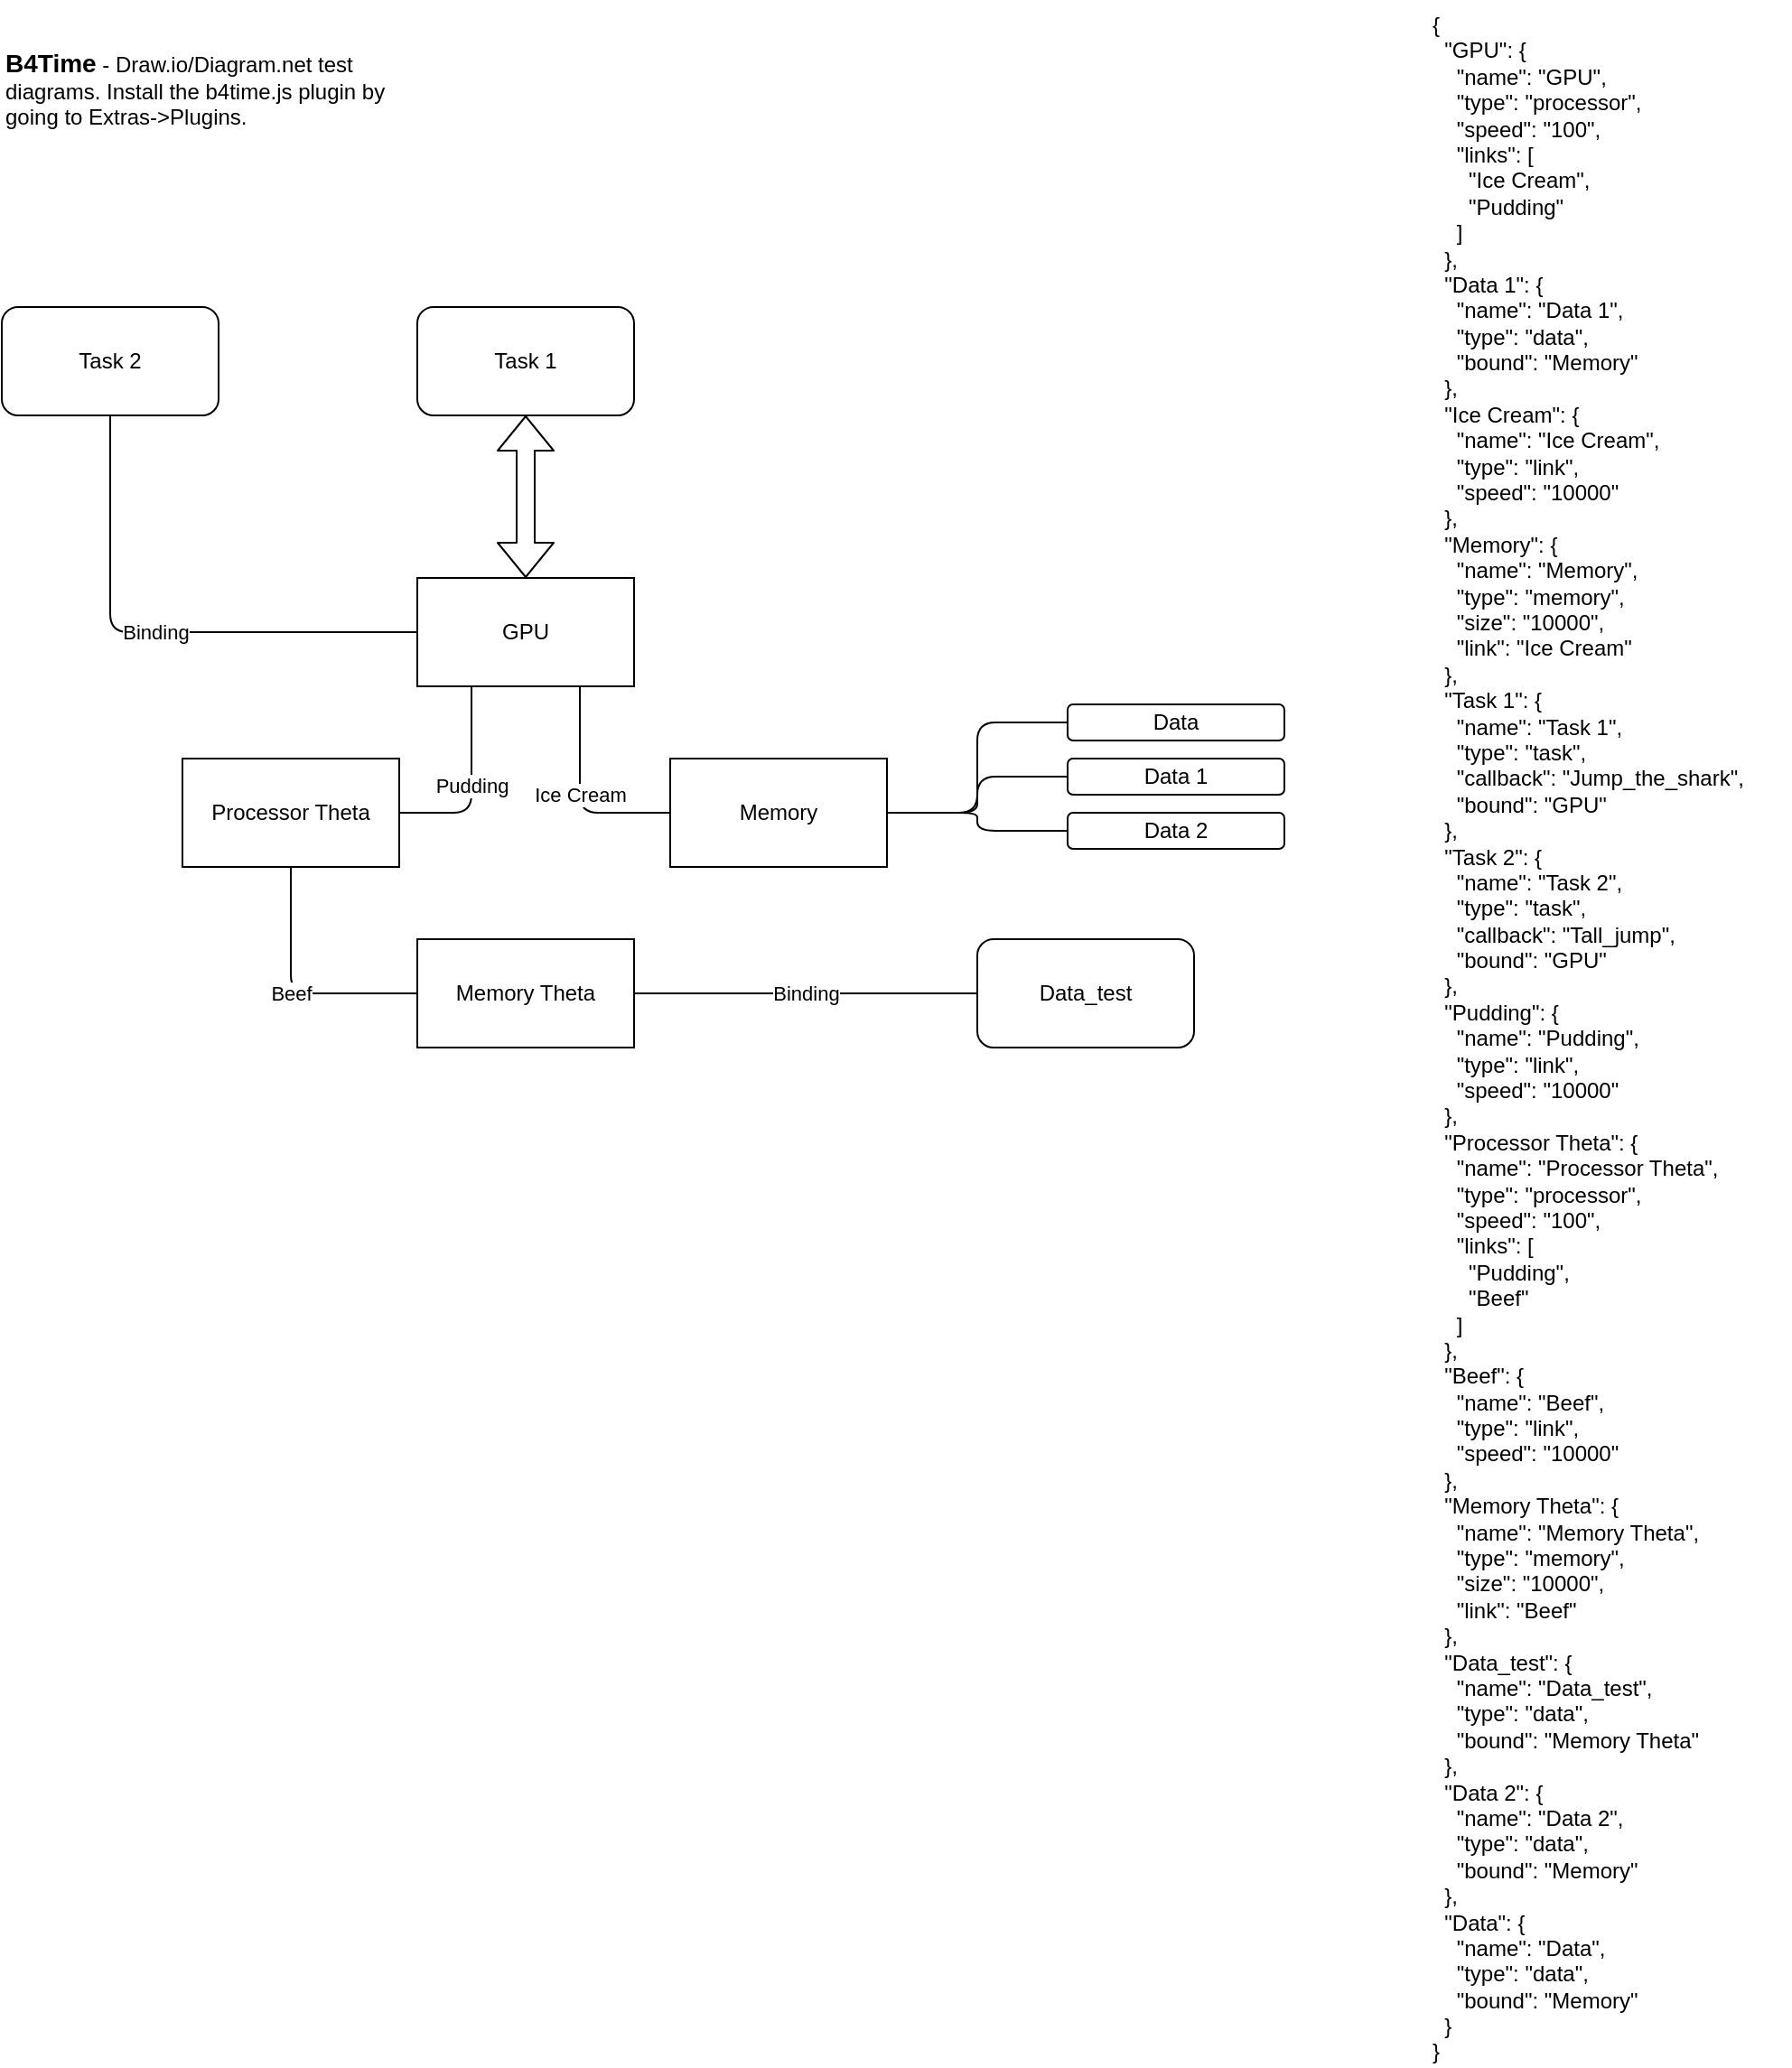 <mxfile version="14.6.13" type="device" pages="11"><diagram id="RzhHKSeR-Ly4osJ7-QuY" name="All Good"><mxGraphModel dx="1106" dy="892" grid="1" gridSize="10" guides="1" tooltips="1" connect="1" arrows="1" fold="1" page="1" pageScale="1" pageWidth="1100" pageHeight="850" math="0" shadow="0"><root><mxCell id="0"/><mxCell id="1" parent="0"/><Binding label="Binding" type="binding" id="THH0QjlrFNIfeDHBTDcE-1"><mxCell style="edgeStyle=orthogonalEdgeStyle;rounded=1;orthogonalLoop=1;jettySize=auto;html=1;endArrow=none;endFill=0;" parent="1" source="7nFuSKEQJq8RQoyoPt-L-1" target="brQco0IbbAddcfUPYwFg-4" edge="1"><mxGeometry relative="1" as="geometry"/></mxCell></Binding><Processor label="GPU" type="processor" speed="100" id="7nFuSKEQJq8RQoyoPt-L-1">&#xa;      <Extras type="processor"/><mxCell style="rounded=0;whiteSpace=wrap;html=1;" parent="1" vertex="1"><mxGeometry x="270" y="340" width="120" height="60" as="geometry"/></mxCell></Processor><Binding label="" type="binding" id="kLFboSK-6ISiz9GRnGuK-1"><mxCell style="edgeStyle=orthogonalEdgeStyle;rounded=1;orthogonalLoop=1;jettySize=auto;html=1;entryX=1;entryY=0.5;entryDx=0;entryDy=0;endArrow=none;endFill=0;" parent="1" source="NNiWDZXe5ETE9grV4mzD-2" target="5pKRGoVU2UbXv3FK5_km-2" edge="1"><mxGeometry relative="1" as="geometry"><mxPoint x="610" y="510" as="targetPoint"/></mxGeometry></mxCell></Binding><Data label="Data 1" type="data" id="NNiWDZXe5ETE9grV4mzD-2">&#xa;      <Extras type="data"/><mxCell style="rounded=1;whiteSpace=wrap;html=1;" parent="1" vertex="1"><mxGeometry x="630" y="440" width="120" height="20" as="geometry"/></mxCell></Data><Link label="Ice Cream" type="link" speed="10000" id="8Gsu5xNUDXmLeiBRd5UP-4"><mxCell style="edgeStyle=orthogonalEdgeStyle;rounded=1;orthogonalLoop=1;jettySize=auto;html=1;entryX=0.75;entryY=1;entryDx=0;entryDy=0;endArrow=none;endFill=0;" parent="1" source="5pKRGoVU2UbXv3FK5_km-2" target="7nFuSKEQJq8RQoyoPt-L-1" edge="1"><mxGeometry relative="1" as="geometry"/></mxCell></Link><Memory label="Memory" type="memory" size="10000" id="5pKRGoVU2UbXv3FK5_km-2">&#xa;      <Extras type="memory"/><mxCell style="rounded=0;whiteSpace=wrap;html=1;" parent="1" vertex="1"><mxGeometry x="410" y="440" width="120" height="60" as="geometry"/></mxCell></Memory><Task label="Task 1" type="task" task_name="Jump_the_shark" id="brQco0IbbAddcfUPYwFg-1"><Extras type="task"/><mxCell style="rounded=1;whiteSpace=wrap;html=1;" parent="1" vertex="1"><mxGeometry x="270" y="190" width="120" height="60" as="geometry"/></mxCell></Task><Task label="Task 2" type="task" task_name="Tall_jump" id="brQco0IbbAddcfUPYwFg-4"><Extras type="task"/><mxCell style="rounded=1;whiteSpace=wrap;html=1;verticalAlign=middle;horizontal=1;" parent="1" vertex="1"><mxGeometry x="40" y="190" width="120" height="60" as="geometry"/></mxCell></Task><Link label="Pudding" type="link" speed="10000" id="8Gsu5xNUDXmLeiBRd5UP-3"><mxCell style="edgeStyle=orthogonalEdgeStyle;rounded=1;orthogonalLoop=1;jettySize=auto;html=1;entryX=0.25;entryY=1;entryDx=0;entryDy=0;endArrow=none;endFill=0;" parent="1" source="MN8qt3MEWhAwtYxQaUKX-1" target="7nFuSKEQJq8RQoyoPt-L-1" edge="1"><mxGeometry relative="1" as="geometry"/></mxCell></Link><Processor label="Processor Theta" type="processor" speed="100" id="MN8qt3MEWhAwtYxQaUKX-1">&#xa;      <Extras type="processor"/><mxCell style="rounded=0;whiteSpace=wrap;html=1;" parent="1" vertex="1"><mxGeometry x="140" y="440" width="120" height="60" as="geometry"/></mxCell></Processor><Link label="Beef" type="link" speed="10000" id="8Gsu5xNUDXmLeiBRd5UP-2"><mxCell style="edgeStyle=orthogonalEdgeStyle;rounded=1;orthogonalLoop=1;jettySize=auto;html=1;entryX=0.5;entryY=1;entryDx=0;entryDy=0;endArrow=none;endFill=0;" parent="1" source="MN8qt3MEWhAwtYxQaUKX-3" target="MN8qt3MEWhAwtYxQaUKX-1" edge="1"><mxGeometry relative="1" as="geometry"/></mxCell></Link><Memory label="Memory Theta" type="memory" size="10000" id="MN8qt3MEWhAwtYxQaUKX-3">&#xa;      <Extras type="memory"/><mxCell style="rounded=0;whiteSpace=wrap;html=1;" parent="1" vertex="1"><mxGeometry x="270" y="540" width="120" height="60" as="geometry"/></mxCell></Memory><Binding label="Binding" type="binding" id="MN8qt3MEWhAwtYxQaUKX-6"><mxCell style="edgeStyle=orthogonalEdgeStyle;rounded=0;orthogonalLoop=1;jettySize=auto;html=1;entryX=1;entryY=0.5;entryDx=0;entryDy=0;endArrow=none;endFill=0;" parent="1" source="MN8qt3MEWhAwtYxQaUKX-5" target="MN8qt3MEWhAwtYxQaUKX-3" edge="1"><mxGeometry relative="1" as="geometry"/></mxCell></Binding><Data label="Data_test" type="data" id="MN8qt3MEWhAwtYxQaUKX-5">&#xa;      <Extras type="data"/><mxCell style="rounded=1;whiteSpace=wrap;html=1;" parent="1" vertex="1"><mxGeometry x="580" y="540" width="120" height="60" as="geometry"/></mxCell></Data><Binding label="" type="binding" id="MN8qt3MEWhAwtYxQaUKX-11"><mxCell style="edgeStyle=orthogonalEdgeStyle;rounded=1;orthogonalLoop=1;jettySize=auto;html=1;entryX=1;entryY=0.5;entryDx=0;entryDy=0;endArrow=none;endFill=0;" parent="1" source="MN8qt3MEWhAwtYxQaUKX-10" target="5pKRGoVU2UbXv3FK5_km-2" edge="1"><mxGeometry relative="1" as="geometry"/></mxCell></Binding><Data label="Data 2" type="data" id="MN8qt3MEWhAwtYxQaUKX-10">&#xa;      <Extras type="data"/><mxCell style="rounded=1;whiteSpace=wrap;html=1;" parent="1" vertex="1"><mxGeometry x="630" y="470" width="120" height="20" as="geometry"/></mxCell></Data><Binding label="" type="binding" id="U8jquse-bYEggSjZeXhK-2"><mxCell style="edgeStyle=orthogonalEdgeStyle;rounded=1;orthogonalLoop=1;jettySize=auto;html=1;entryX=1;entryY=0.5;entryDx=0;entryDy=0;endArrow=none;endFill=0;" parent="1" source="U8jquse-bYEggSjZeXhK-1" target="5pKRGoVU2UbXv3FK5_km-2" edge="1"><mxGeometry relative="1" as="geometry"/></mxCell></Binding><Data label="Data" type="data" id="U8jquse-bYEggSjZeXhK-1">&#xa;      <Extras type="data"/><mxCell style="rounded=1;whiteSpace=wrap;html=1;" parent="1" vertex="1"><mxGeometry x="630" y="410" width="120" height="20" as="geometry"/></mxCell></Data><Binding label="" type="binding" id="4JogYXc_Qkj_NVkb69Jy-3"><mxCell style="shape=flexArrow;endArrow=block;startArrow=block;html=1;entryX=0.5;entryY=1;entryDx=0;entryDy=0;endFill=0;startFill=0;" parent="1" source="7nFuSKEQJq8RQoyoPt-L-1" target="brQco0IbbAddcfUPYwFg-1" edge="1"><mxGeometry width="100" height="100" relative="1" as="geometry"><mxPoint x="280" y="420" as="sourcePoint"/><mxPoint x="380" y="320" as="targetPoint"/></mxGeometry></mxCell></Binding><mxCell id="PbKk2fBZnEDmKivnqDF2-1" value="&lt;b&gt;&lt;font style=&quot;font-size: 14px&quot;&gt;B4Time&lt;/font&gt;&lt;/b&gt; - Draw.io/Diagram.net test diagrams. Install the b4time.js plugin by going to Extras-&amp;gt;Plugins.&amp;nbsp;" style="text;html=1;strokeColor=none;fillColor=none;align=left;verticalAlign=top;whiteSpace=wrap;rounded=0;" parent="1" vertex="1"><mxGeometry x="40" y="40" width="240" height="60" as="geometry"/></mxCell><mxCell id="txMxoZH3_qfiOtrLOAOV-2" value="{&#10;  &quot;GPU&quot;: {&#10;    &quot;name&quot;: &quot;GPU&quot;,&#10;    &quot;type&quot;: &quot;processor&quot;,&#10;    &quot;speed&quot;: &quot;100&quot;,&#10;    &quot;links&quot;: [&#10;      &quot;Ice Cream&quot;,&#10;      &quot;Pudding&quot;&#10;    ]&#10;  },&#10;  &quot;Data 1&quot;: {&#10;    &quot;name&quot;: &quot;Data 1&quot;,&#10;    &quot;type&quot;: &quot;data&quot;,&#10;    &quot;bound&quot;: &quot;Memory&quot;&#10;  },&#10;  &quot;Ice Cream&quot;: {&#10;    &quot;name&quot;: &quot;Ice Cream&quot;,&#10;    &quot;type&quot;: &quot;link&quot;,&#10;    &quot;speed&quot;: &quot;10000&quot;&#10;  },&#10;  &quot;Memory&quot;: {&#10;    &quot;name&quot;: &quot;Memory&quot;,&#10;    &quot;type&quot;: &quot;memory&quot;,&#10;    &quot;size&quot;: &quot;10000&quot;,&#10;    &quot;link&quot;: &quot;Ice Cream&quot;&#10;  },&#10;  &quot;Task 1&quot;: {&#10;    &quot;name&quot;: &quot;Task 1&quot;,&#10;    &quot;type&quot;: &quot;task&quot;,&#10;    &quot;callback&quot;: &quot;Jump_the_shark&quot;,&#10;    &quot;bound&quot;: &quot;GPU&quot;&#10;  },&#10;  &quot;Task 2&quot;: {&#10;    &quot;name&quot;: &quot;Task 2&quot;,&#10;    &quot;type&quot;: &quot;task&quot;,&#10;    &quot;callback&quot;: &quot;Tall_jump&quot;,&#10;    &quot;bound&quot;: &quot;GPU&quot;&#10;  },&#10;  &quot;Pudding&quot;: {&#10;    &quot;name&quot;: &quot;Pudding&quot;,&#10;    &quot;type&quot;: &quot;link&quot;,&#10;    &quot;speed&quot;: &quot;10000&quot;&#10;  },&#10;  &quot;Processor Theta&quot;: {&#10;    &quot;name&quot;: &quot;Processor Theta&quot;,&#10;    &quot;type&quot;: &quot;processor&quot;,&#10;    &quot;speed&quot;: &quot;100&quot;,&#10;    &quot;links&quot;: [&#10;      &quot;Pudding&quot;,&#10;      &quot;Beef&quot;&#10;    ]&#10;  },&#10;  &quot;Beef&quot;: {&#10;    &quot;name&quot;: &quot;Beef&quot;,&#10;    &quot;type&quot;: &quot;link&quot;,&#10;    &quot;speed&quot;: &quot;10000&quot;&#10;  },&#10;  &quot;Memory Theta&quot;: {&#10;    &quot;name&quot;: &quot;Memory Theta&quot;,&#10;    &quot;type&quot;: &quot;memory&quot;,&#10;    &quot;size&quot;: &quot;10000&quot;,&#10;    &quot;link&quot;: &quot;Beef&quot;&#10;  },&#10;  &quot;Data_test&quot;: {&#10;    &quot;name&quot;: &quot;Data_test&quot;,&#10;    &quot;type&quot;: &quot;data&quot;,&#10;    &quot;bound&quot;: &quot;Memory Theta&quot;&#10;  },&#10;  &quot;Data 2&quot;: {&#10;    &quot;name&quot;: &quot;Data 2&quot;,&#10;    &quot;type&quot;: &quot;data&quot;,&#10;    &quot;bound&quot;: &quot;Memory&quot;&#10;  },&#10;  &quot;Data&quot;: {&#10;    &quot;name&quot;: &quot;Data&quot;,&#10;    &quot;type&quot;: &quot;data&quot;,&#10;    &quot;bound&quot;: &quot;Memory&quot;&#10;  }&#10;}" style="text;whiteSpace=wrap;html=1;" parent="1" vertex="1"><mxGeometry x="830" y="20" width="200" height="1120" as="geometry"/></mxCell></root></mxGraphModel></diagram><diagram name="Task Error 1" id="P81NhWcopj6aQlSfWw7q"><mxGraphModel dx="1106" dy="892" grid="1" gridSize="10" guides="1" tooltips="1" connect="1" arrows="1" fold="1" page="1" pageScale="1" pageWidth="1100" pageHeight="850" math="0" shadow="0"><root><mxCell id="a-eCYXxRhXYuvNMgH1mD-0"/><mxCell id="a-eCYXxRhXYuvNMgH1mD-1" parent="a-eCYXxRhXYuvNMgH1mD-0"/><mxCell id="a-eCYXxRhXYuvNMgH1mD-2" value="Binding" style="edgeStyle=orthogonalEdgeStyle;rounded=1;orthogonalLoop=1;jettySize=auto;html=1;" parent="a-eCYXxRhXYuvNMgH1mD-1" source="a-eCYXxRhXYuvNMgH1mD-3" target="a-eCYXxRhXYuvNMgH1mD-9" edge="1"><mxGeometry relative="1" as="geometry"/></mxCell><Processor label="GPU" type="processor" speed="100" id="a-eCYXxRhXYuvNMgH1mD-3">&#xa;      <Extras type="processor"/><mxCell style="rounded=0;whiteSpace=wrap;html=1;" parent="a-eCYXxRhXYuvNMgH1mD-1" vertex="1"><mxGeometry x="490" y="430" width="120" height="60" as="geometry"/></mxCell></Processor><mxCell id="a-eCYXxRhXYuvNMgH1mD-4" style="edgeStyle=orthogonalEdgeStyle;rounded=1;orthogonalLoop=1;jettySize=auto;html=1;entryX=1;entryY=0.5;entryDx=0;entryDy=0;" parent="a-eCYXxRhXYuvNMgH1mD-1" source="a-eCYXxRhXYuvNMgH1mD-5" target="a-eCYXxRhXYuvNMgH1mD-7" edge="1"><mxGeometry relative="1" as="geometry"><mxPoint x="830" y="600" as="targetPoint"/></mxGeometry></mxCell><Data label="Data 1" type="data" id="a-eCYXxRhXYuvNMgH1mD-5">&#xa;      <Extras type="data"/><mxCell style="rounded=1;whiteSpace=wrap;html=1;" parent="a-eCYXxRhXYuvNMgH1mD-1" vertex="1"><mxGeometry x="850" y="530" width="120" height="20" as="geometry"/></mxCell></Data><mxCell id="a-eCYXxRhXYuvNMgH1mD-6" style="edgeStyle=orthogonalEdgeStyle;rounded=1;orthogonalLoop=1;jettySize=auto;html=1;entryX=0.75;entryY=1;entryDx=0;entryDy=0;" parent="a-eCYXxRhXYuvNMgH1mD-1" source="a-eCYXxRhXYuvNMgH1mD-7" target="a-eCYXxRhXYuvNMgH1mD-3" edge="1"><mxGeometry relative="1" as="geometry"/></mxCell><Memory label="Memory" type="memory" size="10000" id="a-eCYXxRhXYuvNMgH1mD-7">&#xa;      <Extras type="memory"/><mxCell style="rounded=0;whiteSpace=wrap;html=1;" parent="a-eCYXxRhXYuvNMgH1mD-1" vertex="1"><mxGeometry x="670" y="540" width="120" height="60" as="geometry"/></mxCell></Memory><Task label="Task 1" type="task" task_name="Jump_the_shark" id="a-eCYXxRhXYuvNMgH1mD-8"><Extras type="task"/><mxCell style="rounded=1;whiteSpace=wrap;html=1;" parent="a-eCYXxRhXYuvNMgH1mD-1" vertex="1"><mxGeometry x="490" y="280" width="120" height="60" as="geometry"/></mxCell></Task><mxCell id="z3Oi9ejDpQOF1vYwDraC-0" style="edgeStyle=orthogonalEdgeStyle;rounded=0;orthogonalLoop=1;jettySize=auto;html=1;exitX=1;exitY=0.5;exitDx=0;exitDy=0;strokeWidth=5;fillColor=#f8cecc;strokeColor=#b85450;" parent="a-eCYXxRhXYuvNMgH1mD-1" source="a-eCYXxRhXYuvNMgH1mD-9" target="a-eCYXxRhXYuvNMgH1mD-8" edge="1"><mxGeometry relative="1" as="geometry"/></mxCell><Task label="Task 2" type="task" task_name="Tall_jump" id="a-eCYXxRhXYuvNMgH1mD-9"><Extras type="task"/><mxCell style="rounded=1;whiteSpace=wrap;html=1;verticalAlign=middle;horizontal=1;" parent="a-eCYXxRhXYuvNMgH1mD-1" vertex="1"><mxGeometry x="260" y="280" width="120" height="60" as="geometry"/></mxCell></Task><mxCell id="a-eCYXxRhXYuvNMgH1mD-10" style="edgeStyle=orthogonalEdgeStyle;rounded=0;orthogonalLoop=1;jettySize=auto;html=1;entryX=0.2;entryY=0.983;entryDx=0;entryDy=0;entryPerimeter=0;" parent="a-eCYXxRhXYuvNMgH1mD-1" source="a-eCYXxRhXYuvNMgH1mD-11" target="a-eCYXxRhXYuvNMgH1mD-3" edge="1"><mxGeometry relative="1" as="geometry"/></mxCell><Processor label="Processor Theta" type="processor" speed="100" id="a-eCYXxRhXYuvNMgH1mD-11">&#xa;      <Extras type="processor"/><mxCell style="rounded=0;whiteSpace=wrap;html=1;" parent="a-eCYXxRhXYuvNMgH1mD-1" vertex="1"><mxGeometry x="360" y="530" width="120" height="60" as="geometry"/></mxCell></Processor><mxCell id="a-eCYXxRhXYuvNMgH1mD-12" style="edgeStyle=orthogonalEdgeStyle;rounded=0;orthogonalLoop=1;jettySize=auto;html=1;" parent="a-eCYXxRhXYuvNMgH1mD-1" source="a-eCYXxRhXYuvNMgH1mD-13" target="a-eCYXxRhXYuvNMgH1mD-11" edge="1"><mxGeometry relative="1" as="geometry"/></mxCell><Memory label="Memory Theta" type="memory" size="10000" id="a-eCYXxRhXYuvNMgH1mD-13">&#xa;      <Extras type="memory"/><mxCell style="rounded=0;whiteSpace=wrap;html=1;" parent="a-eCYXxRhXYuvNMgH1mD-1" vertex="1"><mxGeometry x="490" y="630" width="120" height="60" as="geometry"/></mxCell></Memory><mxCell id="a-eCYXxRhXYuvNMgH1mD-14" value="Binding" style="edgeStyle=orthogonalEdgeStyle;rounded=0;orthogonalLoop=1;jettySize=auto;html=1;entryX=1;entryY=0.5;entryDx=0;entryDy=0;" parent="a-eCYXxRhXYuvNMgH1mD-1" source="a-eCYXxRhXYuvNMgH1mD-15" target="a-eCYXxRhXYuvNMgH1mD-13" edge="1"><mxGeometry relative="1" as="geometry"/></mxCell><Data label="Data_test" type="data" id="a-eCYXxRhXYuvNMgH1mD-15">&#xa;      <Extras type="data"/><mxCell style="rounded=1;whiteSpace=wrap;html=1;" parent="a-eCYXxRhXYuvNMgH1mD-1" vertex="1"><mxGeometry x="800" y="630" width="120" height="60" as="geometry"/></mxCell></Data><mxCell id="a-eCYXxRhXYuvNMgH1mD-16" style="edgeStyle=orthogonalEdgeStyle;rounded=1;orthogonalLoop=1;jettySize=auto;html=1;entryX=1;entryY=0.5;entryDx=0;entryDy=0;" parent="a-eCYXxRhXYuvNMgH1mD-1" source="a-eCYXxRhXYuvNMgH1mD-17" target="a-eCYXxRhXYuvNMgH1mD-7" edge="1"><mxGeometry relative="1" as="geometry"/></mxCell><Data label="Data 2" type="data" id="a-eCYXxRhXYuvNMgH1mD-17">&#xa;      <Extras type="data"/><mxCell style="rounded=1;whiteSpace=wrap;html=1;" parent="a-eCYXxRhXYuvNMgH1mD-1" vertex="1"><mxGeometry x="850" y="560" width="120" height="20" as="geometry"/></mxCell></Data><mxCell id="a-eCYXxRhXYuvNMgH1mD-18" style="edgeStyle=orthogonalEdgeStyle;rounded=1;orthogonalLoop=1;jettySize=auto;html=1;entryX=1;entryY=0.5;entryDx=0;entryDy=0;" parent="a-eCYXxRhXYuvNMgH1mD-1" source="a-eCYXxRhXYuvNMgH1mD-19" target="a-eCYXxRhXYuvNMgH1mD-7" edge="1"><mxGeometry relative="1" as="geometry"/></mxCell><Data label="Data" type="data" id="a-eCYXxRhXYuvNMgH1mD-19">&#xa;      <Extras type="data"/><mxCell style="rounded=1;whiteSpace=wrap;html=1;" parent="a-eCYXxRhXYuvNMgH1mD-1" vertex="1"><mxGeometry x="850" y="500" width="120" height="20" as="geometry"/></mxCell></Data><mxCell id="a-eCYXxRhXYuvNMgH1mD-20" value="" style="shape=flexArrow;endArrow=classic;startArrow=classic;html=1;entryX=0.5;entryY=1;entryDx=0;entryDy=0;" parent="a-eCYXxRhXYuvNMgH1mD-1" source="a-eCYXxRhXYuvNMgH1mD-3" target="a-eCYXxRhXYuvNMgH1mD-8" edge="1"><mxGeometry width="100" height="100" relative="1" as="geometry"><mxPoint x="500" y="510" as="sourcePoint"/><mxPoint x="600" y="410" as="targetPoint"/></mxGeometry></mxCell></root></mxGraphModel></diagram><diagram name="Task Error 2" id="vrUS6YIrXR-CB-WtB6vJ"><mxGraphModel dx="1106" dy="892" grid="1" gridSize="10" guides="1" tooltips="1" connect="1" arrows="1" fold="1" page="1" pageScale="1" pageWidth="1100" pageHeight="850" math="0" shadow="0"><root><mxCell id="ReWaeSoAW5f0UTrl6U76-0"/><mxCell id="ReWaeSoAW5f0UTrl6U76-1" parent="ReWaeSoAW5f0UTrl6U76-0"/><mxCell id="ReWaeSoAW5f0UTrl6U76-2" value="Binding" style="edgeStyle=orthogonalEdgeStyle;rounded=1;orthogonalLoop=1;jettySize=auto;html=1;" parent="ReWaeSoAW5f0UTrl6U76-1" source="ReWaeSoAW5f0UTrl6U76-3" target="ReWaeSoAW5f0UTrl6U76-10" edge="1"><mxGeometry relative="1" as="geometry"/></mxCell><Processor label="GPU" type="processor" speed="100" id="ReWaeSoAW5f0UTrl6U76-3">&#xa;      <Extras type="processor"/><mxCell style="rounded=0;whiteSpace=wrap;html=1;" parent="ReWaeSoAW5f0UTrl6U76-1" vertex="1"><mxGeometry x="490" y="430" width="120" height="60" as="geometry"/></mxCell></Processor><mxCell id="ReWaeSoAW5f0UTrl6U76-4" style="edgeStyle=orthogonalEdgeStyle;rounded=1;orthogonalLoop=1;jettySize=auto;html=1;entryX=1;entryY=0.5;entryDx=0;entryDy=0;" parent="ReWaeSoAW5f0UTrl6U76-1" source="ReWaeSoAW5f0UTrl6U76-5" target="ReWaeSoAW5f0UTrl6U76-7" edge="1"><mxGeometry relative="1" as="geometry"><mxPoint x="830" y="600" as="targetPoint"/></mxGeometry></mxCell><Data label="Data 1" type="data" id="ReWaeSoAW5f0UTrl6U76-5">&#xa;      <Extras type="data"/><mxCell style="rounded=1;whiteSpace=wrap;html=1;" parent="ReWaeSoAW5f0UTrl6U76-1" vertex="1"><mxGeometry x="850" y="530" width="120" height="20" as="geometry"/></mxCell></Data><mxCell id="ReWaeSoAW5f0UTrl6U76-6" style="edgeStyle=orthogonalEdgeStyle;rounded=1;orthogonalLoop=1;jettySize=auto;html=1;entryX=0.75;entryY=1;entryDx=0;entryDy=0;" parent="ReWaeSoAW5f0UTrl6U76-1" source="ReWaeSoAW5f0UTrl6U76-7" target="ReWaeSoAW5f0UTrl6U76-3" edge="1"><mxGeometry relative="1" as="geometry"/></mxCell><Memory label="Memory" type="memory" size="10000" id="ReWaeSoAW5f0UTrl6U76-7">&#xa;      <Extras type="memory"/><mxCell style="rounded=0;whiteSpace=wrap;html=1;" parent="ReWaeSoAW5f0UTrl6U76-1" vertex="1"><mxGeometry x="670" y="540" width="120" height="60" as="geometry"/></mxCell></Memory><Task label="Task 1" type="task" task_name="Jump_the_shark" id="ReWaeSoAW5f0UTrl6U76-8"><Extras type="task"/><mxCell style="rounded=1;whiteSpace=wrap;html=1;" parent="ReWaeSoAW5f0UTrl6U76-1" vertex="1"><mxGeometry x="490" y="280" width="120" height="60" as="geometry"/></mxCell></Task><mxCell id="ReWaeSoAW5f0UTrl6U76-9" style="edgeStyle=orthogonalEdgeStyle;rounded=0;orthogonalLoop=1;jettySize=auto;html=1;exitX=1;exitY=0.5;exitDx=0;exitDy=0;entryX=0.5;entryY=0;entryDx=0;entryDy=0;strokeWidth=4;fillColor=#f8cecc;strokeColor=#b85450;" parent="ReWaeSoAW5f0UTrl6U76-1" source="ReWaeSoAW5f0UTrl6U76-10" target="ReWaeSoAW5f0UTrl6U76-12" edge="1"><mxGeometry relative="1" as="geometry"/></mxCell><Task label="Task 2" type="task" task_name="Tall_jump" id="ReWaeSoAW5f0UTrl6U76-10"><Extras type="task"/><mxCell style="rounded=1;whiteSpace=wrap;html=1;verticalAlign=middle;horizontal=1;" parent="ReWaeSoAW5f0UTrl6U76-1" vertex="1"><mxGeometry x="260" y="280" width="120" height="60" as="geometry"/></mxCell></Task><mxCell id="ReWaeSoAW5f0UTrl6U76-11" style="edgeStyle=orthogonalEdgeStyle;rounded=0;orthogonalLoop=1;jettySize=auto;html=1;entryX=0.2;entryY=0.983;entryDx=0;entryDy=0;entryPerimeter=0;" parent="ReWaeSoAW5f0UTrl6U76-1" source="ReWaeSoAW5f0UTrl6U76-12" target="ReWaeSoAW5f0UTrl6U76-3" edge="1"><mxGeometry relative="1" as="geometry"/></mxCell><Processor label="Processor Theta" type="processor" speed="100" id="ReWaeSoAW5f0UTrl6U76-12">&#xa;      <Extras type="processor"/><mxCell style="rounded=0;whiteSpace=wrap;html=1;" parent="ReWaeSoAW5f0UTrl6U76-1" vertex="1"><mxGeometry x="360" y="530" width="120" height="60" as="geometry"/></mxCell></Processor><mxCell id="ReWaeSoAW5f0UTrl6U76-13" style="edgeStyle=orthogonalEdgeStyle;rounded=0;orthogonalLoop=1;jettySize=auto;html=1;" parent="ReWaeSoAW5f0UTrl6U76-1" source="ReWaeSoAW5f0UTrl6U76-14" target="ReWaeSoAW5f0UTrl6U76-12" edge="1"><mxGeometry relative="1" as="geometry"/></mxCell><Memory label="Memory Theta" type="memory" size="10000" id="ReWaeSoAW5f0UTrl6U76-14">&#xa;      <Extras type="memory"/><mxCell style="rounded=0;whiteSpace=wrap;html=1;" parent="ReWaeSoAW5f0UTrl6U76-1" vertex="1"><mxGeometry x="490" y="630" width="120" height="60" as="geometry"/></mxCell></Memory><mxCell id="ReWaeSoAW5f0UTrl6U76-15" value="Binding" style="edgeStyle=orthogonalEdgeStyle;rounded=0;orthogonalLoop=1;jettySize=auto;html=1;entryX=1;entryY=0.5;entryDx=0;entryDy=0;" parent="ReWaeSoAW5f0UTrl6U76-1" source="ReWaeSoAW5f0UTrl6U76-16" target="ReWaeSoAW5f0UTrl6U76-14" edge="1"><mxGeometry relative="1" as="geometry"/></mxCell><Data label="Data_test" type="data" id="ReWaeSoAW5f0UTrl6U76-16">&#xa;      <Extras type="data"/><mxCell style="rounded=1;whiteSpace=wrap;html=1;" parent="ReWaeSoAW5f0UTrl6U76-1" vertex="1"><mxGeometry x="800" y="630" width="120" height="60" as="geometry"/></mxCell></Data><mxCell id="ReWaeSoAW5f0UTrl6U76-17" style="edgeStyle=orthogonalEdgeStyle;rounded=1;orthogonalLoop=1;jettySize=auto;html=1;entryX=1;entryY=0.5;entryDx=0;entryDy=0;" parent="ReWaeSoAW5f0UTrl6U76-1" source="ReWaeSoAW5f0UTrl6U76-18" target="ReWaeSoAW5f0UTrl6U76-7" edge="1"><mxGeometry relative="1" as="geometry"/></mxCell><Data label="Data 2" type="data" id="ReWaeSoAW5f0UTrl6U76-18">&#xa;      <Extras type="data"/><mxCell style="rounded=1;whiteSpace=wrap;html=1;" parent="ReWaeSoAW5f0UTrl6U76-1" vertex="1"><mxGeometry x="850" y="560" width="120" height="20" as="geometry"/></mxCell></Data><mxCell id="ReWaeSoAW5f0UTrl6U76-19" style="edgeStyle=orthogonalEdgeStyle;rounded=1;orthogonalLoop=1;jettySize=auto;html=1;entryX=1;entryY=0.5;entryDx=0;entryDy=0;" parent="ReWaeSoAW5f0UTrl6U76-1" source="ReWaeSoAW5f0UTrl6U76-20" target="ReWaeSoAW5f0UTrl6U76-7" edge="1"><mxGeometry relative="1" as="geometry"/></mxCell><Data label="Data" type="data" id="ReWaeSoAW5f0UTrl6U76-20">&#xa;      <Extras type="data"/><mxCell style="rounded=1;whiteSpace=wrap;html=1;" parent="ReWaeSoAW5f0UTrl6U76-1" vertex="1"><mxGeometry x="850" y="500" width="120" height="20" as="geometry"/></mxCell></Data><mxCell id="ReWaeSoAW5f0UTrl6U76-21" value="" style="shape=flexArrow;endArrow=classic;startArrow=classic;html=1;entryX=0.5;entryY=1;entryDx=0;entryDy=0;" parent="ReWaeSoAW5f0UTrl6U76-1" source="ReWaeSoAW5f0UTrl6U76-3" target="ReWaeSoAW5f0UTrl6U76-8" edge="1"><mxGeometry width="100" height="100" relative="1" as="geometry"><mxPoint x="500" y="510" as="sourcePoint"/><mxPoint x="600" y="410" as="targetPoint"/></mxGeometry></mxCell></root></mxGraphModel></diagram><diagram name="Task Error 3" id="e5SHz194l_BU-JrOF0N7"><mxGraphModel dx="1106" dy="892" grid="1" gridSize="10" guides="1" tooltips="1" connect="1" arrows="1" fold="1" page="1" pageScale="1" pageWidth="1100" pageHeight="850" math="0" shadow="0"><root><mxCell id="oSuj6rhzckYqp6C5CczH-0"/><mxCell id="oSuj6rhzckYqp6C5CczH-1" parent="oSuj6rhzckYqp6C5CczH-0"/><mxCell id="oSuj6rhzckYqp6C5CczH-2" value="Binding" style="edgeStyle=orthogonalEdgeStyle;rounded=1;orthogonalLoop=1;jettySize=auto;html=1;" parent="oSuj6rhzckYqp6C5CczH-1" source="oSuj6rhzckYqp6C5CczH-3" target="oSuj6rhzckYqp6C5CczH-10" edge="1"><mxGeometry relative="1" as="geometry"/></mxCell><Processor label="GPU" type="processor" speed="100" id="oSuj6rhzckYqp6C5CczH-3">&#xa;      <Extras type="processor"/><mxCell style="rounded=0;whiteSpace=wrap;html=1;" parent="oSuj6rhzckYqp6C5CczH-1" vertex="1"><mxGeometry x="490" y="430" width="120" height="60" as="geometry"/></mxCell></Processor><mxCell id="oSuj6rhzckYqp6C5CczH-4" style="edgeStyle=orthogonalEdgeStyle;rounded=1;orthogonalLoop=1;jettySize=auto;html=1;entryX=1;entryY=0.5;entryDx=0;entryDy=0;" parent="oSuj6rhzckYqp6C5CczH-1" source="oSuj6rhzckYqp6C5CczH-5" target="oSuj6rhzckYqp6C5CczH-7" edge="1"><mxGeometry relative="1" as="geometry"><mxPoint x="830" y="600" as="targetPoint"/></mxGeometry></mxCell><Data label="Data 1" type="data" id="oSuj6rhzckYqp6C5CczH-5">&#xa;      <Extras type="data"/><mxCell style="rounded=1;whiteSpace=wrap;html=1;" parent="oSuj6rhzckYqp6C5CczH-1" vertex="1"><mxGeometry x="850" y="530" width="120" height="20" as="geometry"/></mxCell></Data><mxCell id="oSuj6rhzckYqp6C5CczH-6" style="edgeStyle=orthogonalEdgeStyle;rounded=1;orthogonalLoop=1;jettySize=auto;html=1;entryX=0.75;entryY=1;entryDx=0;entryDy=0;" parent="oSuj6rhzckYqp6C5CczH-1" source="oSuj6rhzckYqp6C5CczH-7" target="oSuj6rhzckYqp6C5CczH-3" edge="1"><mxGeometry relative="1" as="geometry"/></mxCell><Memory label="Memory" type="memory" size="10000" id="oSuj6rhzckYqp6C5CczH-7">&#xa;      <Extras type="memory"/><mxCell style="rounded=0;whiteSpace=wrap;html=1;" parent="oSuj6rhzckYqp6C5CczH-1" vertex="1"><mxGeometry x="670" y="540" width="120" height="60" as="geometry"/></mxCell></Memory><Task label="Task 1" type="task" task_name="Jump_the_shark" id="oSuj6rhzckYqp6C5CczH-8"><Extras type="task"/><mxCell style="rounded=1;whiteSpace=wrap;html=1;" parent="oSuj6rhzckYqp6C5CczH-1" vertex="1"><mxGeometry x="490" y="280" width="120" height="60" as="geometry"/></mxCell></Task><mxCell id="oSuj6rhzckYqp6C5CczH-9" style="edgeStyle=orthogonalEdgeStyle;rounded=0;orthogonalLoop=1;jettySize=auto;html=1;exitX=1;exitY=0.5;exitDx=0;exitDy=0;entryX=0.5;entryY=0;entryDx=0;entryDy=0;strokeWidth=4;fillColor=#f8cecc;strokeColor=#b85450;" parent="oSuj6rhzckYqp6C5CczH-1" source="oSuj6rhzckYqp6C5CczH-10" target="oSuj6rhzckYqp6C5CczH-20" edge="1"><mxGeometry relative="1" as="geometry"/></mxCell><Task label="Task 2" type="task" task_name="Tall_jump" id="oSuj6rhzckYqp6C5CczH-10"><Extras type="task"/><mxCell style="rounded=1;whiteSpace=wrap;html=1;verticalAlign=middle;horizontal=1;" parent="oSuj6rhzckYqp6C5CczH-1" vertex="1"><mxGeometry x="260" y="280" width="120" height="60" as="geometry"/></mxCell></Task><mxCell id="oSuj6rhzckYqp6C5CczH-11" style="edgeStyle=orthogonalEdgeStyle;rounded=0;orthogonalLoop=1;jettySize=auto;html=1;entryX=0.2;entryY=0.983;entryDx=0;entryDy=0;entryPerimeter=0;" parent="oSuj6rhzckYqp6C5CczH-1" source="oSuj6rhzckYqp6C5CczH-12" target="oSuj6rhzckYqp6C5CczH-3" edge="1"><mxGeometry relative="1" as="geometry"/></mxCell><Processor label="Processor Theta" type="processor" speed="100" id="oSuj6rhzckYqp6C5CczH-12">&#xa;      <Extras type="processor"/><mxCell style="rounded=0;whiteSpace=wrap;html=1;" parent="oSuj6rhzckYqp6C5CczH-1" vertex="1"><mxGeometry x="360" y="530" width="120" height="60" as="geometry"/></mxCell></Processor><mxCell id="oSuj6rhzckYqp6C5CczH-13" style="edgeStyle=orthogonalEdgeStyle;rounded=0;orthogonalLoop=1;jettySize=auto;html=1;" parent="oSuj6rhzckYqp6C5CczH-1" source="oSuj6rhzckYqp6C5CczH-14" target="oSuj6rhzckYqp6C5CczH-12" edge="1"><mxGeometry relative="1" as="geometry"/></mxCell><Memory label="Memory Theta" type="memory" size="10000" id="oSuj6rhzckYqp6C5CczH-14">&#xa;      <Extras type="memory"/><mxCell style="rounded=0;whiteSpace=wrap;html=1;" parent="oSuj6rhzckYqp6C5CczH-1" vertex="1"><mxGeometry x="490" y="630" width="120" height="60" as="geometry"/></mxCell></Memory><mxCell id="oSuj6rhzckYqp6C5CczH-15" value="Binding" style="edgeStyle=orthogonalEdgeStyle;rounded=0;orthogonalLoop=1;jettySize=auto;html=1;entryX=1;entryY=0.5;entryDx=0;entryDy=0;" parent="oSuj6rhzckYqp6C5CczH-1" source="oSuj6rhzckYqp6C5CczH-16" target="oSuj6rhzckYqp6C5CczH-14" edge="1"><mxGeometry relative="1" as="geometry"/></mxCell><Data label="Data_test" type="data" id="oSuj6rhzckYqp6C5CczH-16">&#xa;      <Extras type="data"/><mxCell style="rounded=1;whiteSpace=wrap;html=1;" parent="oSuj6rhzckYqp6C5CczH-1" vertex="1"><mxGeometry x="800" y="630" width="120" height="60" as="geometry"/></mxCell></Data><mxCell id="oSuj6rhzckYqp6C5CczH-17" style="edgeStyle=orthogonalEdgeStyle;rounded=1;orthogonalLoop=1;jettySize=auto;html=1;entryX=1;entryY=0.5;entryDx=0;entryDy=0;" parent="oSuj6rhzckYqp6C5CczH-1" source="oSuj6rhzckYqp6C5CczH-18" target="oSuj6rhzckYqp6C5CczH-7" edge="1"><mxGeometry relative="1" as="geometry"/></mxCell><Data label="Data 2" type="data" id="oSuj6rhzckYqp6C5CczH-18">&#xa;      <Extras type="data"/><mxCell style="rounded=1;whiteSpace=wrap;html=1;" parent="oSuj6rhzckYqp6C5CczH-1" vertex="1"><mxGeometry x="850" y="560" width="120" height="20" as="geometry"/></mxCell></Data><mxCell id="oSuj6rhzckYqp6C5CczH-19" style="edgeStyle=orthogonalEdgeStyle;rounded=1;orthogonalLoop=1;jettySize=auto;html=1;entryX=1;entryY=0.5;entryDx=0;entryDy=0;" parent="oSuj6rhzckYqp6C5CczH-1" source="oSuj6rhzckYqp6C5CczH-20" target="oSuj6rhzckYqp6C5CczH-7" edge="1"><mxGeometry relative="1" as="geometry"/></mxCell><Data label="Data" type="data" id="oSuj6rhzckYqp6C5CczH-20">&#xa;      <Extras type="data"/><mxCell style="rounded=1;whiteSpace=wrap;html=1;" parent="oSuj6rhzckYqp6C5CczH-1" vertex="1"><mxGeometry x="850" y="500" width="120" height="20" as="geometry"/></mxCell></Data><mxCell id="oSuj6rhzckYqp6C5CczH-21" value="" style="shape=flexArrow;endArrow=classic;startArrow=classic;html=1;entryX=0.5;entryY=1;entryDx=0;entryDy=0;" parent="oSuj6rhzckYqp6C5CczH-1" source="oSuj6rhzckYqp6C5CczH-3" target="oSuj6rhzckYqp6C5CczH-8" edge="1"><mxGeometry width="100" height="100" relative="1" as="geometry"><mxPoint x="500" y="510" as="sourcePoint"/><mxPoint x="600" y="410" as="targetPoint"/></mxGeometry></mxCell></root></mxGraphModel></diagram><diagram name="Data Error 1" id="2pt9s803Yz2mVGMZdBgc"><mxGraphModel dx="1106" dy="892" grid="1" gridSize="10" guides="1" tooltips="1" connect="1" arrows="1" fold="1" page="1" pageScale="1" pageWidth="1100" pageHeight="850" math="0" shadow="0"><root><mxCell id="wCQzktZprny1mQ57nomB-0"/><mxCell id="wCQzktZprny1mQ57nomB-1" parent="wCQzktZprny1mQ57nomB-0"/><mxCell id="wCQzktZprny1mQ57nomB-2" value="Binding" style="edgeStyle=orthogonalEdgeStyle;rounded=1;orthogonalLoop=1;jettySize=auto;html=1;" parent="wCQzktZprny1mQ57nomB-1" source="wCQzktZprny1mQ57nomB-3" target="wCQzktZprny1mQ57nomB-9" edge="1"><mxGeometry relative="1" as="geometry"/></mxCell><Processor label="GPU" type="processor" speed="100" id="wCQzktZprny1mQ57nomB-3">&#xa;      <Extras type="processor"/><mxCell style="rounded=0;whiteSpace=wrap;html=1;" parent="wCQzktZprny1mQ57nomB-1" vertex="1"><mxGeometry x="490" y="430" width="120" height="60" as="geometry"/></mxCell></Processor><mxCell id="wCQzktZprny1mQ57nomB-4" style="edgeStyle=orthogonalEdgeStyle;rounded=1;orthogonalLoop=1;jettySize=auto;html=1;entryX=1;entryY=0.5;entryDx=0;entryDy=0;" parent="wCQzktZprny1mQ57nomB-1" source="wCQzktZprny1mQ57nomB-5" target="wCQzktZprny1mQ57nomB-7" edge="1"><mxGeometry relative="1" as="geometry"><mxPoint x="830" y="600" as="targetPoint"/></mxGeometry></mxCell><Data label="Data 1" type="data" id="wCQzktZprny1mQ57nomB-5">&#xa;      <Extras type="data"/><mxCell style="rounded=1;whiteSpace=wrap;html=1;" parent="wCQzktZprny1mQ57nomB-1" vertex="1"><mxGeometry x="850" y="530" width="120" height="20" as="geometry"/></mxCell></Data><mxCell id="wCQzktZprny1mQ57nomB-6" style="edgeStyle=orthogonalEdgeStyle;rounded=1;orthogonalLoop=1;jettySize=auto;html=1;entryX=0.75;entryY=1;entryDx=0;entryDy=0;" parent="wCQzktZprny1mQ57nomB-1" source="wCQzktZprny1mQ57nomB-7" target="wCQzktZprny1mQ57nomB-3" edge="1"><mxGeometry relative="1" as="geometry"/></mxCell><Memory label="Memory" type="memory" size="10000" id="wCQzktZprny1mQ57nomB-7">&#xa;      <Extras type="memory"/><mxCell style="rounded=0;whiteSpace=wrap;html=1;" parent="wCQzktZprny1mQ57nomB-1" vertex="1"><mxGeometry x="670" y="540" width="120" height="60" as="geometry"/></mxCell></Memory><Task label="Task 1" type="task" task_name="Jump_the_shark" id="wCQzktZprny1mQ57nomB-8"><Extras type="task"/><mxCell style="rounded=1;whiteSpace=wrap;html=1;" parent="wCQzktZprny1mQ57nomB-1" vertex="1"><mxGeometry x="490" y="280" width="120" height="60" as="geometry"/></mxCell></Task><Task label="Task 2" type="task" task_name="Tall_jump" id="wCQzktZprny1mQ57nomB-9"><Extras type="task"/><mxCell style="rounded=1;whiteSpace=wrap;html=1;verticalAlign=middle;horizontal=1;" parent="wCQzktZprny1mQ57nomB-1" vertex="1"><mxGeometry x="260" y="280" width="120" height="60" as="geometry"/></mxCell></Task><mxCell id="wCQzktZprny1mQ57nomB-10" style="edgeStyle=orthogonalEdgeStyle;rounded=0;orthogonalLoop=1;jettySize=auto;html=1;entryX=0.2;entryY=0.983;entryDx=0;entryDy=0;entryPerimeter=0;" parent="wCQzktZprny1mQ57nomB-1" source="wCQzktZprny1mQ57nomB-11" target="wCQzktZprny1mQ57nomB-3" edge="1"><mxGeometry relative="1" as="geometry"/></mxCell><Processor label="Processor Theta" type="processor" speed="100" id="wCQzktZprny1mQ57nomB-11">&#xa;      <Extras type="processor"/><mxCell style="rounded=0;whiteSpace=wrap;html=1;" parent="wCQzktZprny1mQ57nomB-1" vertex="1"><mxGeometry x="360" y="530" width="120" height="60" as="geometry"/></mxCell></Processor><mxCell id="wCQzktZprny1mQ57nomB-12" style="edgeStyle=orthogonalEdgeStyle;rounded=0;orthogonalLoop=1;jettySize=auto;html=1;" parent="wCQzktZprny1mQ57nomB-1" source="wCQzktZprny1mQ57nomB-13" target="wCQzktZprny1mQ57nomB-11" edge="1"><mxGeometry relative="1" as="geometry"/></mxCell><Memory label="Memory Theta" type="memory" size="10000" id="wCQzktZprny1mQ57nomB-13">&#xa;      <Extras type="memory"/><mxCell style="rounded=0;whiteSpace=wrap;html=1;" parent="wCQzktZprny1mQ57nomB-1" vertex="1"><mxGeometry x="490" y="630" width="120" height="60" as="geometry"/></mxCell></Memory><mxCell id="wCQzktZprny1mQ57nomB-14" value="Binding" style="edgeStyle=orthogonalEdgeStyle;rounded=0;orthogonalLoop=1;jettySize=auto;html=1;entryX=1;entryY=0.5;entryDx=0;entryDy=0;" parent="wCQzktZprny1mQ57nomB-1" source="wCQzktZprny1mQ57nomB-15" target="wCQzktZprny1mQ57nomB-13" edge="1"><mxGeometry relative="1" as="geometry"/></mxCell><Data label="Data_test" type="data" id="wCQzktZprny1mQ57nomB-15">&#xa;      <Extras type="data"/><mxCell style="rounded=1;whiteSpace=wrap;html=1;" parent="wCQzktZprny1mQ57nomB-1" vertex="1"><mxGeometry x="800" y="630" width="120" height="60" as="geometry"/></mxCell></Data><mxCell id="wCQzktZprny1mQ57nomB-16" style="edgeStyle=orthogonalEdgeStyle;rounded=1;orthogonalLoop=1;jettySize=auto;html=1;entryX=1;entryY=0.5;entryDx=0;entryDy=0;" parent="wCQzktZprny1mQ57nomB-1" source="wCQzktZprny1mQ57nomB-17" target="wCQzktZprny1mQ57nomB-7" edge="1"><mxGeometry relative="1" as="geometry"/></mxCell><Data label="Data 2" type="data" id="wCQzktZprny1mQ57nomB-17">&#xa;      <Extras type="data"/><mxCell style="rounded=1;whiteSpace=wrap;html=1;" parent="wCQzktZprny1mQ57nomB-1" vertex="1"><mxGeometry x="850" y="560" width="120" height="20" as="geometry"/></mxCell></Data><mxCell id="wCQzktZprny1mQ57nomB-18" style="edgeStyle=orthogonalEdgeStyle;rounded=1;orthogonalLoop=1;jettySize=auto;html=1;entryX=1;entryY=0.5;entryDx=0;entryDy=0;" parent="wCQzktZprny1mQ57nomB-1" source="wCQzktZprny1mQ57nomB-19" target="wCQzktZprny1mQ57nomB-7" edge="1"><mxGeometry relative="1" as="geometry"/></mxCell><mxCell id="wCQzktZprny1mQ57nomB-21" style="edgeStyle=orthogonalEdgeStyle;rounded=0;orthogonalLoop=1;jettySize=auto;html=1;exitX=0.5;exitY=0;exitDx=0;exitDy=0;strokeWidth=4;strokeColor=#FF3333;" parent="wCQzktZprny1mQ57nomB-1" source="wCQzktZprny1mQ57nomB-19" target="wCQzktZprny1mQ57nomB-13" edge="1"><mxGeometry relative="1" as="geometry"/></mxCell><Data label="Data" type="data" id="wCQzktZprny1mQ57nomB-19">&#xa;      <Extras type="data"/><mxCell style="rounded=1;whiteSpace=wrap;html=1;" parent="wCQzktZprny1mQ57nomB-1" vertex="1"><mxGeometry x="850" y="500" width="120" height="20" as="geometry"/></mxCell></Data><mxCell id="wCQzktZprny1mQ57nomB-20" value="" style="shape=flexArrow;endArrow=classic;startArrow=classic;html=1;entryX=0.5;entryY=1;entryDx=0;entryDy=0;" parent="wCQzktZprny1mQ57nomB-1" source="wCQzktZprny1mQ57nomB-3" target="wCQzktZprny1mQ57nomB-8" edge="1"><mxGeometry width="100" height="100" relative="1" as="geometry"><mxPoint x="500" y="510" as="sourcePoint"/><mxPoint x="600" y="410" as="targetPoint"/></mxGeometry></mxCell></root></mxGraphModel></diagram><diagram name="Data Error 2" id="Q0Zzb8VkxdXHoYIKOGrh"><mxGraphModel dx="1106" dy="892" grid="1" gridSize="10" guides="1" tooltips="1" connect="1" arrows="1" fold="1" page="1" pageScale="1" pageWidth="1100" pageHeight="850" math="0" shadow="0"><root><mxCell id="CQvebTN_sYivNk198Lh3-0"/><mxCell id="CQvebTN_sYivNk198Lh3-1" parent="CQvebTN_sYivNk198Lh3-0"/><mxCell id="CQvebTN_sYivNk198Lh3-2" value="Binding" style="edgeStyle=orthogonalEdgeStyle;rounded=1;orthogonalLoop=1;jettySize=auto;html=1;" parent="CQvebTN_sYivNk198Lh3-1" source="CQvebTN_sYivNk198Lh3-3" target="CQvebTN_sYivNk198Lh3-9" edge="1"><mxGeometry relative="1" as="geometry"/></mxCell><Processor label="GPU" type="processor" speed="100" id="CQvebTN_sYivNk198Lh3-3">&#xa;      <Extras type="processor"/><mxCell style="rounded=0;whiteSpace=wrap;html=1;" parent="CQvebTN_sYivNk198Lh3-1" vertex="1"><mxGeometry x="490" y="430" width="120" height="60" as="geometry"/></mxCell></Processor><mxCell id="CQvebTN_sYivNk198Lh3-4" style="edgeStyle=orthogonalEdgeStyle;rounded=1;orthogonalLoop=1;jettySize=auto;html=1;entryX=1;entryY=0.5;entryDx=0;entryDy=0;" parent="CQvebTN_sYivNk198Lh3-1" source="CQvebTN_sYivNk198Lh3-5" target="CQvebTN_sYivNk198Lh3-7" edge="1"><mxGeometry relative="1" as="geometry"><mxPoint x="830" y="600" as="targetPoint"/></mxGeometry></mxCell><Data label="Data 1" type="data" id="CQvebTN_sYivNk198Lh3-5">&#xa;      <Extras type="data"/><mxCell style="rounded=1;whiteSpace=wrap;html=1;" parent="CQvebTN_sYivNk198Lh3-1" vertex="1"><mxGeometry x="850" y="530" width="120" height="20" as="geometry"/></mxCell></Data><mxCell id="CQvebTN_sYivNk198Lh3-6" style="edgeStyle=orthogonalEdgeStyle;rounded=1;orthogonalLoop=1;jettySize=auto;html=1;entryX=0.75;entryY=1;entryDx=0;entryDy=0;" parent="CQvebTN_sYivNk198Lh3-1" source="CQvebTN_sYivNk198Lh3-7" target="CQvebTN_sYivNk198Lh3-3" edge="1"><mxGeometry relative="1" as="geometry"/></mxCell><Memory label="Memory" type="memory" size="10000" id="CQvebTN_sYivNk198Lh3-7">&#xa;      <Extras type="memory"/><mxCell style="rounded=0;whiteSpace=wrap;html=1;" parent="CQvebTN_sYivNk198Lh3-1" vertex="1"><mxGeometry x="670" y="540" width="120" height="60" as="geometry"/></mxCell></Memory><Task label="Task 1" type="task" task_name="Jump_the_shark" id="CQvebTN_sYivNk198Lh3-8"><Extras type="task"/><mxCell style="rounded=1;whiteSpace=wrap;html=1;" parent="CQvebTN_sYivNk198Lh3-1" vertex="1"><mxGeometry x="490" y="280" width="120" height="60" as="geometry"/></mxCell></Task><Task label="Task 2" type="task" task_name="Tall_jump" id="CQvebTN_sYivNk198Lh3-9"><Extras type="task"/><mxCell style="rounded=1;whiteSpace=wrap;html=1;verticalAlign=middle;horizontal=1;" parent="CQvebTN_sYivNk198Lh3-1" vertex="1"><mxGeometry x="260" y="280" width="120" height="60" as="geometry"/></mxCell></Task><mxCell id="CQvebTN_sYivNk198Lh3-10" style="edgeStyle=orthogonalEdgeStyle;rounded=0;orthogonalLoop=1;jettySize=auto;html=1;entryX=0.2;entryY=0.983;entryDx=0;entryDy=0;entryPerimeter=0;" parent="CQvebTN_sYivNk198Lh3-1" source="CQvebTN_sYivNk198Lh3-11" target="CQvebTN_sYivNk198Lh3-3" edge="1"><mxGeometry relative="1" as="geometry"/></mxCell><Processor label="Processor Theta" type="processor" speed="100" id="CQvebTN_sYivNk198Lh3-11">&#xa;      <Extras type="processor"/><mxCell style="rounded=0;whiteSpace=wrap;html=1;" parent="CQvebTN_sYivNk198Lh3-1" vertex="1"><mxGeometry x="360" y="530" width="120" height="60" as="geometry"/></mxCell></Processor><mxCell id="CQvebTN_sYivNk198Lh3-12" style="edgeStyle=orthogonalEdgeStyle;rounded=0;orthogonalLoop=1;jettySize=auto;html=1;" parent="CQvebTN_sYivNk198Lh3-1" source="CQvebTN_sYivNk198Lh3-13" target="CQvebTN_sYivNk198Lh3-11" edge="1"><mxGeometry relative="1" as="geometry"/></mxCell><Memory label="Memory Theta" type="memory" size="10000" id="CQvebTN_sYivNk198Lh3-13">&#xa;      <Extras type="memory"/><mxCell style="rounded=0;whiteSpace=wrap;html=1;" parent="CQvebTN_sYivNk198Lh3-1" vertex="1"><mxGeometry x="490" y="630" width="120" height="60" as="geometry"/></mxCell></Memory><mxCell id="CQvebTN_sYivNk198Lh3-14" value="Binding" style="edgeStyle=orthogonalEdgeStyle;rounded=0;orthogonalLoop=1;jettySize=auto;html=1;entryX=1;entryY=0.5;entryDx=0;entryDy=0;" parent="CQvebTN_sYivNk198Lh3-1" source="CQvebTN_sYivNk198Lh3-15" target="CQvebTN_sYivNk198Lh3-13" edge="1"><mxGeometry relative="1" as="geometry"/></mxCell><Data label="Data_test" type="data" id="CQvebTN_sYivNk198Lh3-15">&#xa;      <Extras type="data"/><mxCell style="rounded=1;whiteSpace=wrap;html=1;" parent="CQvebTN_sYivNk198Lh3-1" vertex="1"><mxGeometry x="800" y="630" width="120" height="60" as="geometry"/></mxCell></Data><mxCell id="CQvebTN_sYivNk198Lh3-16" style="edgeStyle=orthogonalEdgeStyle;rounded=1;orthogonalLoop=1;jettySize=auto;html=1;entryX=1;entryY=0.5;entryDx=0;entryDy=0;" parent="CQvebTN_sYivNk198Lh3-1" source="CQvebTN_sYivNk198Lh3-17" target="CQvebTN_sYivNk198Lh3-7" edge="1"><mxGeometry relative="1" as="geometry"/></mxCell><Data label="Data 2" type="data" id="CQvebTN_sYivNk198Lh3-17">&#xa;      <Extras type="data"/><mxCell style="rounded=1;whiteSpace=wrap;html=1;" parent="CQvebTN_sYivNk198Lh3-1" vertex="1"><mxGeometry x="850" y="560" width="120" height="20" as="geometry"/></mxCell></Data><mxCell id="CQvebTN_sYivNk198Lh3-18" style="edgeStyle=orthogonalEdgeStyle;rounded=1;orthogonalLoop=1;jettySize=auto;html=1;entryX=1;entryY=0.5;entryDx=0;entryDy=0;" parent="CQvebTN_sYivNk198Lh3-1" source="CQvebTN_sYivNk198Lh3-20" target="CQvebTN_sYivNk198Lh3-7" edge="1"><mxGeometry relative="1" as="geometry"/></mxCell><mxCell id="CQvebTN_sYivNk198Lh3-19" style="edgeStyle=orthogonalEdgeStyle;rounded=0;orthogonalLoop=1;jettySize=auto;html=1;exitX=0.5;exitY=0;exitDx=0;exitDy=0;strokeWidth=4;strokeColor=#FF3333;entryX=1;entryY=0.5;entryDx=0;entryDy=0;" parent="CQvebTN_sYivNk198Lh3-1" source="CQvebTN_sYivNk198Lh3-20" target="CQvebTN_sYivNk198Lh3-3" edge="1"><mxGeometry relative="1" as="geometry"/></mxCell><Data label="Data" type="data" id="CQvebTN_sYivNk198Lh3-20">&#xa;      <Extras type="data"/><mxCell style="rounded=1;whiteSpace=wrap;html=1;" parent="CQvebTN_sYivNk198Lh3-1" vertex="1"><mxGeometry x="850" y="500" width="120" height="20" as="geometry"/></mxCell></Data><mxCell id="CQvebTN_sYivNk198Lh3-21" value="" style="shape=flexArrow;endArrow=classic;startArrow=classic;html=1;entryX=0.5;entryY=1;entryDx=0;entryDy=0;" parent="CQvebTN_sYivNk198Lh3-1" source="CQvebTN_sYivNk198Lh3-3" target="CQvebTN_sYivNk198Lh3-8" edge="1"><mxGeometry width="100" height="100" relative="1" as="geometry"><mxPoint x="500" y="510" as="sourcePoint"/><mxPoint x="600" y="410" as="targetPoint"/></mxGeometry></mxCell></root></mxGraphModel></diagram><diagram name="Data Error 3" id="iqF4urT3bn6iX43Oc0nu"><mxGraphModel dx="1106" dy="892" grid="1" gridSize="10" guides="1" tooltips="1" connect="1" arrows="1" fold="1" page="1" pageScale="1" pageWidth="1100" pageHeight="850" math="0" shadow="0"><root><mxCell id="Rm1KbWSlzL3jMacyWy9P-0"/><mxCell id="Rm1KbWSlzL3jMacyWy9P-1" parent="Rm1KbWSlzL3jMacyWy9P-0"/><mxCell id="Rm1KbWSlzL3jMacyWy9P-2" value="Binding" style="edgeStyle=orthogonalEdgeStyle;rounded=1;orthogonalLoop=1;jettySize=auto;html=1;" parent="Rm1KbWSlzL3jMacyWy9P-1" source="Rm1KbWSlzL3jMacyWy9P-3" target="Rm1KbWSlzL3jMacyWy9P-9" edge="1"><mxGeometry relative="1" as="geometry"/></mxCell><Processor label="GPU" type="processor" speed="100" id="Rm1KbWSlzL3jMacyWy9P-3">&#xa;      <Extras type="processor"/><mxCell style="rounded=0;whiteSpace=wrap;html=1;" parent="Rm1KbWSlzL3jMacyWy9P-1" vertex="1"><mxGeometry x="490" y="430" width="120" height="60" as="geometry"/></mxCell></Processor><mxCell id="Rm1KbWSlzL3jMacyWy9P-4" style="edgeStyle=orthogonalEdgeStyle;rounded=1;orthogonalLoop=1;jettySize=auto;html=1;entryX=1;entryY=0.5;entryDx=0;entryDy=0;" parent="Rm1KbWSlzL3jMacyWy9P-1" source="Rm1KbWSlzL3jMacyWy9P-5" target="Rm1KbWSlzL3jMacyWy9P-7" edge="1"><mxGeometry relative="1" as="geometry"><mxPoint x="830" y="600" as="targetPoint"/></mxGeometry></mxCell><Data label="Data 1" type="data" id="Rm1KbWSlzL3jMacyWy9P-5">&#xa;      <Extras type="data"/><mxCell style="rounded=1;whiteSpace=wrap;html=1;" parent="Rm1KbWSlzL3jMacyWy9P-1" vertex="1"><mxGeometry x="850" y="530" width="120" height="20" as="geometry"/></mxCell></Data><mxCell id="Rm1KbWSlzL3jMacyWy9P-6" style="edgeStyle=orthogonalEdgeStyle;rounded=1;orthogonalLoop=1;jettySize=auto;html=1;entryX=0.75;entryY=1;entryDx=0;entryDy=0;" parent="Rm1KbWSlzL3jMacyWy9P-1" source="Rm1KbWSlzL3jMacyWy9P-7" target="Rm1KbWSlzL3jMacyWy9P-3" edge="1"><mxGeometry relative="1" as="geometry"/></mxCell><Memory label="Memory" type="memory" size="10000" id="Rm1KbWSlzL3jMacyWy9P-7">&#xa;      <Extras type="memory"/><mxCell style="rounded=0;whiteSpace=wrap;html=1;" parent="Rm1KbWSlzL3jMacyWy9P-1" vertex="1"><mxGeometry x="670" y="540" width="120" height="60" as="geometry"/></mxCell></Memory><Task label="Task 1" type="task" task_name="Jump_the_shark" id="Rm1KbWSlzL3jMacyWy9P-8"><Extras type="task"/><mxCell style="rounded=1;whiteSpace=wrap;html=1;" parent="Rm1KbWSlzL3jMacyWy9P-1" vertex="1"><mxGeometry x="490" y="280" width="120" height="60" as="geometry"/></mxCell></Task><Task label="Task 2" type="task" task_name="Tall_jump" id="Rm1KbWSlzL3jMacyWy9P-9"><Extras type="task"/><mxCell style="rounded=1;whiteSpace=wrap;html=1;verticalAlign=middle;horizontal=1;" parent="Rm1KbWSlzL3jMacyWy9P-1" vertex="1"><mxGeometry x="260" y="280" width="120" height="60" as="geometry"/></mxCell></Task><mxCell id="Rm1KbWSlzL3jMacyWy9P-10" style="edgeStyle=orthogonalEdgeStyle;rounded=0;orthogonalLoop=1;jettySize=auto;html=1;entryX=0.2;entryY=0.983;entryDx=0;entryDy=0;entryPerimeter=0;" parent="Rm1KbWSlzL3jMacyWy9P-1" source="Rm1KbWSlzL3jMacyWy9P-11" target="Rm1KbWSlzL3jMacyWy9P-3" edge="1"><mxGeometry relative="1" as="geometry"/></mxCell><Processor label="Processor Theta" type="processor" speed="100" id="Rm1KbWSlzL3jMacyWy9P-11">&#xa;      <Extras type="processor"/><mxCell style="rounded=0;whiteSpace=wrap;html=1;" parent="Rm1KbWSlzL3jMacyWy9P-1" vertex="1"><mxGeometry x="360" y="530" width="120" height="60" as="geometry"/></mxCell></Processor><mxCell id="Rm1KbWSlzL3jMacyWy9P-12" style="edgeStyle=orthogonalEdgeStyle;rounded=0;orthogonalLoop=1;jettySize=auto;html=1;" parent="Rm1KbWSlzL3jMacyWy9P-1" source="Rm1KbWSlzL3jMacyWy9P-13" target="Rm1KbWSlzL3jMacyWy9P-11" edge="1"><mxGeometry relative="1" as="geometry"/></mxCell><Memory label="Memory Theta" type="memory" size="10000" id="Rm1KbWSlzL3jMacyWy9P-13">&#xa;      <Extras type="memory"/><mxCell style="rounded=0;whiteSpace=wrap;html=1;" parent="Rm1KbWSlzL3jMacyWy9P-1" vertex="1"><mxGeometry x="490" y="630" width="120" height="60" as="geometry"/></mxCell></Memory><mxCell id="Rm1KbWSlzL3jMacyWy9P-14" value="Binding" style="edgeStyle=orthogonalEdgeStyle;rounded=0;orthogonalLoop=1;jettySize=auto;html=1;entryX=1;entryY=0.5;entryDx=0;entryDy=0;" parent="Rm1KbWSlzL3jMacyWy9P-1" source="Rm1KbWSlzL3jMacyWy9P-15" target="Rm1KbWSlzL3jMacyWy9P-13" edge="1"><mxGeometry relative="1" as="geometry"/></mxCell><Data label="Data_test" type="data" id="Rm1KbWSlzL3jMacyWy9P-15">&#xa;      <Extras type="data"/><mxCell style="rounded=1;whiteSpace=wrap;html=1;" parent="Rm1KbWSlzL3jMacyWy9P-1" vertex="1"><mxGeometry x="800" y="630" width="120" height="60" as="geometry"/></mxCell></Data><mxCell id="Rm1KbWSlzL3jMacyWy9P-16" style="edgeStyle=orthogonalEdgeStyle;rounded=1;orthogonalLoop=1;jettySize=auto;html=1;entryX=1;entryY=0.5;entryDx=0;entryDy=0;" parent="Rm1KbWSlzL3jMacyWy9P-1" source="Rm1KbWSlzL3jMacyWy9P-17" target="Rm1KbWSlzL3jMacyWy9P-7" edge="1"><mxGeometry relative="1" as="geometry"/></mxCell><Data label="Data 2" type="data" id="Rm1KbWSlzL3jMacyWy9P-17">&#xa;      <Extras type="data"/><mxCell style="rounded=1;whiteSpace=wrap;html=1;" parent="Rm1KbWSlzL3jMacyWy9P-1" vertex="1"><mxGeometry x="850" y="560" width="120" height="20" as="geometry"/></mxCell></Data><mxCell id="Rm1KbWSlzL3jMacyWy9P-18" style="edgeStyle=orthogonalEdgeStyle;rounded=1;orthogonalLoop=1;jettySize=auto;html=1;entryX=1;entryY=0.5;entryDx=0;entryDy=0;" parent="Rm1KbWSlzL3jMacyWy9P-1" source="Rm1KbWSlzL3jMacyWy9P-20" target="Rm1KbWSlzL3jMacyWy9P-7" edge="1"><mxGeometry relative="1" as="geometry"/></mxCell><Data label="Data" type="data" id="Rm1KbWSlzL3jMacyWy9P-20">&#xa;      <Extras type="data"/><mxCell style="rounded=1;whiteSpace=wrap;html=1;" parent="Rm1KbWSlzL3jMacyWy9P-1" vertex="1"><mxGeometry x="850" y="500" width="120" height="20" as="geometry"/></mxCell></Data><mxCell id="Rm1KbWSlzL3jMacyWy9P-21" value="" style="shape=flexArrow;endArrow=classic;startArrow=classic;html=1;entryX=0.5;entryY=1;entryDx=0;entryDy=0;" parent="Rm1KbWSlzL3jMacyWy9P-1" source="Rm1KbWSlzL3jMacyWy9P-3" target="Rm1KbWSlzL3jMacyWy9P-8" edge="1"><mxGeometry width="100" height="100" relative="1" as="geometry"><mxPoint x="500" y="510" as="sourcePoint"/><mxPoint x="600" y="410" as="targetPoint"/></mxGeometry></mxCell><mxCell id="Rm1KbWSlzL3jMacyWy9P-23" style="edgeStyle=orthogonalEdgeStyle;rounded=0;orthogonalLoop=1;jettySize=auto;html=1;entryX=1;entryY=0.5;entryDx=0;entryDy=0;strokeColor=#FF3333;strokeWidth=4;" parent="Rm1KbWSlzL3jMacyWy9P-1" source="Rm1KbWSlzL3jMacyWy9P-22" target="Rm1KbWSlzL3jMacyWy9P-8" edge="1"><mxGeometry relative="1" as="geometry"/></mxCell><Data label="Data 3" type="data" id="Rm1KbWSlzL3jMacyWy9P-22">&#xa;      <Extras type="data"/><mxCell style="rounded=1;whiteSpace=wrap;html=1;" parent="Rm1KbWSlzL3jMacyWy9P-1" vertex="1"><mxGeometry x="840" y="250" width="120" height="20" as="geometry"/></mxCell></Data></root></mxGraphModel></diagram><diagram name="Memory Error 1" id="oYe2UPFw-5AVg1T4-KPE"><mxGraphModel dx="1106" dy="892" grid="1" gridSize="10" guides="1" tooltips="1" connect="1" arrows="1" fold="1" page="1" pageScale="1" pageWidth="1100" pageHeight="850" math="0" shadow="0"><root><mxCell id="JUX0NU4qLLvS2HqtozPZ-0"/><mxCell id="JUX0NU4qLLvS2HqtozPZ-1" parent="JUX0NU4qLLvS2HqtozPZ-0"/><mxCell id="JUX0NU4qLLvS2HqtozPZ-2" value="Binding" style="edgeStyle=orthogonalEdgeStyle;rounded=1;orthogonalLoop=1;jettySize=auto;html=1;" parent="JUX0NU4qLLvS2HqtozPZ-1" source="JUX0NU4qLLvS2HqtozPZ-3" target="JUX0NU4qLLvS2HqtozPZ-9" edge="1"><mxGeometry relative="1" as="geometry"/></mxCell><Processor label="GPU" type="processor" speed="100" id="JUX0NU4qLLvS2HqtozPZ-3">&#xa;      <Extras type="processor"/><mxCell style="rounded=0;whiteSpace=wrap;html=1;" parent="JUX0NU4qLLvS2HqtozPZ-1" vertex="1"><mxGeometry x="490" y="430" width="120" height="60" as="geometry"/></mxCell></Processor><mxCell id="JUX0NU4qLLvS2HqtozPZ-4" style="edgeStyle=orthogonalEdgeStyle;rounded=1;orthogonalLoop=1;jettySize=auto;html=1;entryX=1;entryY=0.5;entryDx=0;entryDy=0;" parent="JUX0NU4qLLvS2HqtozPZ-1" source="JUX0NU4qLLvS2HqtozPZ-5" target="JUX0NU4qLLvS2HqtozPZ-7" edge="1"><mxGeometry relative="1" as="geometry"><mxPoint x="830" y="600" as="targetPoint"/></mxGeometry></mxCell><Data label="Data 1" type="data" id="JUX0NU4qLLvS2HqtozPZ-5">&#xa;      <Extras type="data"/><mxCell style="rounded=1;whiteSpace=wrap;html=1;" parent="JUX0NU4qLLvS2HqtozPZ-1" vertex="1"><mxGeometry x="850" y="530" width="120" height="20" as="geometry"/></mxCell></Data><mxCell id="JUX0NU4qLLvS2HqtozPZ-6" style="edgeStyle=orthogonalEdgeStyle;rounded=1;orthogonalLoop=1;jettySize=auto;html=1;entryX=0.75;entryY=1;entryDx=0;entryDy=0;" parent="JUX0NU4qLLvS2HqtozPZ-1" source="JUX0NU4qLLvS2HqtozPZ-7" target="JUX0NU4qLLvS2HqtozPZ-3" edge="1"><mxGeometry relative="1" as="geometry"/></mxCell><mxCell id="JUX0NU4qLLvS2HqtozPZ-23" style="edgeStyle=orthogonalEdgeStyle;rounded=0;orthogonalLoop=1;jettySize=auto;html=1;exitX=0;exitY=0.75;exitDx=0;exitDy=0;strokeColor=#FF3333;strokeWidth=4;" parent="JUX0NU4qLLvS2HqtozPZ-1" source="JUX0NU4qLLvS2HqtozPZ-7" target="JUX0NU4qLLvS2HqtozPZ-13" edge="1"><mxGeometry relative="1" as="geometry"/></mxCell><Memory label="Memory" type="memory" size="10000" id="JUX0NU4qLLvS2HqtozPZ-7">&#xa;      <Extras type="memory"/><mxCell style="rounded=0;whiteSpace=wrap;html=1;" parent="JUX0NU4qLLvS2HqtozPZ-1" vertex="1"><mxGeometry x="670" y="540" width="120" height="60" as="geometry"/></mxCell></Memory><Task label="Task 1" type="task" task_name="Jump_the_shark" id="JUX0NU4qLLvS2HqtozPZ-8"><Extras type="task"/><mxCell style="rounded=1;whiteSpace=wrap;html=1;" parent="JUX0NU4qLLvS2HqtozPZ-1" vertex="1"><mxGeometry x="490" y="280" width="120" height="60" as="geometry"/></mxCell></Task><Task label="Task 2" type="task" task_name="Tall_jump" id="JUX0NU4qLLvS2HqtozPZ-9"><Extras type="task"/><mxCell style="rounded=1;whiteSpace=wrap;html=1;verticalAlign=middle;horizontal=1;" parent="JUX0NU4qLLvS2HqtozPZ-1" vertex="1"><mxGeometry x="260" y="280" width="120" height="60" as="geometry"/></mxCell></Task><mxCell id="JUX0NU4qLLvS2HqtozPZ-10" style="edgeStyle=orthogonalEdgeStyle;rounded=0;orthogonalLoop=1;jettySize=auto;html=1;entryX=0.2;entryY=0.983;entryDx=0;entryDy=0;entryPerimeter=0;" parent="JUX0NU4qLLvS2HqtozPZ-1" source="JUX0NU4qLLvS2HqtozPZ-11" target="JUX0NU4qLLvS2HqtozPZ-3" edge="1"><mxGeometry relative="1" as="geometry"/></mxCell><Processor label="Processor Theta" type="processor" speed="100" id="JUX0NU4qLLvS2HqtozPZ-11">&#xa;      <Extras type="processor"/><mxCell style="rounded=0;whiteSpace=wrap;html=1;" parent="JUX0NU4qLLvS2HqtozPZ-1" vertex="1"><mxGeometry x="360" y="530" width="120" height="60" as="geometry"/></mxCell></Processor><mxCell id="JUX0NU4qLLvS2HqtozPZ-12" style="edgeStyle=orthogonalEdgeStyle;rounded=0;orthogonalLoop=1;jettySize=auto;html=1;" parent="JUX0NU4qLLvS2HqtozPZ-1" source="JUX0NU4qLLvS2HqtozPZ-13" target="JUX0NU4qLLvS2HqtozPZ-11" edge="1"><mxGeometry relative="1" as="geometry"/></mxCell><Memory label="Memory Theta" type="memory" size="10000" id="JUX0NU4qLLvS2HqtozPZ-13">&#xa;      <Extras type="memory"/><mxCell style="rounded=0;whiteSpace=wrap;html=1;" parent="JUX0NU4qLLvS2HqtozPZ-1" vertex="1"><mxGeometry x="490" y="630" width="120" height="60" as="geometry"/></mxCell></Memory><mxCell id="JUX0NU4qLLvS2HqtozPZ-14" value="Binding" style="edgeStyle=orthogonalEdgeStyle;rounded=0;orthogonalLoop=1;jettySize=auto;html=1;entryX=1;entryY=0.5;entryDx=0;entryDy=0;" parent="JUX0NU4qLLvS2HqtozPZ-1" source="JUX0NU4qLLvS2HqtozPZ-15" target="JUX0NU4qLLvS2HqtozPZ-13" edge="1"><mxGeometry relative="1" as="geometry"/></mxCell><Data label="Data_test" type="data" id="JUX0NU4qLLvS2HqtozPZ-15">&#xa;      <Extras type="data"/><mxCell style="rounded=1;whiteSpace=wrap;html=1;" parent="JUX0NU4qLLvS2HqtozPZ-1" vertex="1"><mxGeometry x="800" y="630" width="120" height="60" as="geometry"/></mxCell></Data><mxCell id="JUX0NU4qLLvS2HqtozPZ-16" style="edgeStyle=orthogonalEdgeStyle;rounded=1;orthogonalLoop=1;jettySize=auto;html=1;entryX=1;entryY=0.5;entryDx=0;entryDy=0;" parent="JUX0NU4qLLvS2HqtozPZ-1" source="JUX0NU4qLLvS2HqtozPZ-17" target="JUX0NU4qLLvS2HqtozPZ-7" edge="1"><mxGeometry relative="1" as="geometry"/></mxCell><Data label="Data 2" type="data" id="JUX0NU4qLLvS2HqtozPZ-17">&#xa;      <Extras type="data"/><mxCell style="rounded=1;whiteSpace=wrap;html=1;" parent="JUX0NU4qLLvS2HqtozPZ-1" vertex="1"><mxGeometry x="850" y="560" width="120" height="20" as="geometry"/></mxCell></Data><mxCell id="JUX0NU4qLLvS2HqtozPZ-18" style="edgeStyle=orthogonalEdgeStyle;rounded=1;orthogonalLoop=1;jettySize=auto;html=1;entryX=1;entryY=0.5;entryDx=0;entryDy=0;" parent="JUX0NU4qLLvS2HqtozPZ-1" source="JUX0NU4qLLvS2HqtozPZ-19" target="JUX0NU4qLLvS2HqtozPZ-7" edge="1"><mxGeometry relative="1" as="geometry"/></mxCell><Data label="Data" type="data" id="JUX0NU4qLLvS2HqtozPZ-19">&#xa;      <Extras type="data"/><mxCell style="rounded=1;whiteSpace=wrap;html=1;" parent="JUX0NU4qLLvS2HqtozPZ-1" vertex="1"><mxGeometry x="850" y="500" width="120" height="20" as="geometry"/></mxCell></Data><mxCell id="JUX0NU4qLLvS2HqtozPZ-20" value="" style="shape=flexArrow;endArrow=classic;startArrow=classic;html=1;entryX=0.5;entryY=1;entryDx=0;entryDy=0;" parent="JUX0NU4qLLvS2HqtozPZ-1" source="JUX0NU4qLLvS2HqtozPZ-3" target="JUX0NU4qLLvS2HqtozPZ-8" edge="1"><mxGeometry width="100" height="100" relative="1" as="geometry"><mxPoint x="500" y="510" as="sourcePoint"/><mxPoint x="600" y="410" as="targetPoint"/></mxGeometry></mxCell></root></mxGraphModel></diagram><diagram name="Label Errors" id="tLtzFNJcgXFPRsELxcPk"><mxGraphModel dx="1106" dy="892" grid="1" gridSize="10" guides="1" tooltips="1" connect="1" arrows="1" fold="1" page="1" pageScale="1" pageWidth="1100" pageHeight="850" math="0" shadow="0"><root><mxCell id="GOCO75Fy_KmuqwqIHGcV-0"/><mxCell id="GOCO75Fy_KmuqwqIHGcV-1" parent="GOCO75Fy_KmuqwqIHGcV-0"/><Binding label="Binding" type="binding" id="GOCO75Fy_KmuqwqIHGcV-2"><mxCell style="edgeStyle=orthogonalEdgeStyle;rounded=1;orthogonalLoop=1;jettySize=auto;html=1;" parent="GOCO75Fy_KmuqwqIHGcV-1" source="GOCO75Fy_KmuqwqIHGcV-3" target="GOCO75Fy_KmuqwqIHGcV-10" edge="1"><mxGeometry relative="1" as="geometry"/></mxCell></Binding><Processor label="Processor Theta" type="processor" speed="100" id="GOCO75Fy_KmuqwqIHGcV-3">&#xa;      <Extras type="processor"/><mxCell style="rounded=0;whiteSpace=wrap;html=1;" parent="GOCO75Fy_KmuqwqIHGcV-1" vertex="1"><mxGeometry x="490" y="430" width="120" height="60" as="geometry"/></mxCell></Processor><Binding label="" type="binding" id="GOCO75Fy_KmuqwqIHGcV-4"><mxCell style="edgeStyle=orthogonalEdgeStyle;rounded=1;orthogonalLoop=1;jettySize=auto;html=1;entryX=1;entryY=0.5;entryDx=0;entryDy=0;" parent="GOCO75Fy_KmuqwqIHGcV-1" source="GOCO75Fy_KmuqwqIHGcV-5" target="GOCO75Fy_KmuqwqIHGcV-8" edge="1"><mxGeometry relative="1" as="geometry"><mxPoint x="830" y="600" as="targetPoint"/></mxGeometry></mxCell></Binding><Data label="Data" type="data" id="GOCO75Fy_KmuqwqIHGcV-5">&#xa;      <Extras type="data"/><mxCell style="rounded=1;whiteSpace=wrap;html=1;" parent="GOCO75Fy_KmuqwqIHGcV-1" vertex="1"><mxGeometry x="850" y="530" width="120" height="20" as="geometry"/></mxCell></Data><Link label="CHANGE_THIS_LABEL" type="link" speed="10000" id="GOCO75Fy_KmuqwqIHGcV-6"><mxCell style="edgeStyle=orthogonalEdgeStyle;rounded=1;orthogonalLoop=1;jettySize=auto;html=1;entryX=0.75;entryY=1;entryDx=0;entryDy=0;" parent="GOCO75Fy_KmuqwqIHGcV-1" source="GOCO75Fy_KmuqwqIHGcV-8" target="GOCO75Fy_KmuqwqIHGcV-3" edge="1"><mxGeometry relative="1" as="geometry"/></mxCell></Link><Memory label="Memory" type="memory" size="10000" id="GOCO75Fy_KmuqwqIHGcV-8">&#xa;      <Extras type="memory"/><mxCell style="rounded=0;whiteSpace=wrap;html=1;" parent="GOCO75Fy_KmuqwqIHGcV-1" vertex="1"><mxGeometry x="670" y="540" width="120" height="60" as="geometry"/></mxCell></Memory><Task label="Task X" type="task" task_name="Jump_the_shark" id="GOCO75Fy_KmuqwqIHGcV-9"><Extras type="task"/><mxCell style="rounded=1;whiteSpace=wrap;html=1;" parent="GOCO75Fy_KmuqwqIHGcV-1" vertex="1"><mxGeometry x="490" y="280" width="120" height="60" as="geometry"/></mxCell></Task><Task label="Task X" type="task" task_name="Tall_jump" id="GOCO75Fy_KmuqwqIHGcV-10"><Extras type="task"/><mxCell style="rounded=1;whiteSpace=wrap;html=1;verticalAlign=middle;horizontal=1;" parent="GOCO75Fy_KmuqwqIHGcV-1" vertex="1"><mxGeometry x="260" y="280" width="120" height="60" as="geometry"/></mxCell></Task><Link label="CHANGE_THIS_LABEL" type="link" speed="10000" id="GOCO75Fy_KmuqwqIHGcV-11"><mxCell style="edgeStyle=orthogonalEdgeStyle;rounded=0;orthogonalLoop=1;jettySize=auto;html=1;entryX=0.2;entryY=0.983;entryDx=0;entryDy=0;entryPerimeter=0;" parent="GOCO75Fy_KmuqwqIHGcV-1" source="GOCO75Fy_KmuqwqIHGcV-12" target="GOCO75Fy_KmuqwqIHGcV-3" edge="1"><mxGeometry relative="1" as="geometry"/></mxCell></Link><Processor label="Processor Theta" type="processor" speed="100" id="GOCO75Fy_KmuqwqIHGcV-12">&#xa;      <Extras type="processor"/><mxCell style="rounded=0;whiteSpace=wrap;html=1;" parent="GOCO75Fy_KmuqwqIHGcV-1" vertex="1"><mxGeometry x="360" y="530" width="120" height="60" as="geometry"/></mxCell></Processor><Link label="CHANGE_THIS_LABEL" type="link" speed="10000" id="GOCO75Fy_KmuqwqIHGcV-13"><mxCell style="edgeStyle=orthogonalEdgeStyle;rounded=0;orthogonalLoop=1;jettySize=auto;html=1;" parent="GOCO75Fy_KmuqwqIHGcV-1" source="GOCO75Fy_KmuqwqIHGcV-14" target="GOCO75Fy_KmuqwqIHGcV-12" edge="1"><mxGeometry relative="1" as="geometry"/></mxCell></Link><Memory label="Memory" type="memory" size="10000" id="GOCO75Fy_KmuqwqIHGcV-14">&#xa;      <Extras type="memory"/><mxCell style="rounded=0;whiteSpace=wrap;html=1;" parent="GOCO75Fy_KmuqwqIHGcV-1" vertex="1"><mxGeometry x="490" y="630" width="120" height="60" as="geometry"/></mxCell></Memory><Binding label="Binding" type="binding" id="GOCO75Fy_KmuqwqIHGcV-15"><mxCell style="edgeStyle=orthogonalEdgeStyle;rounded=0;orthogonalLoop=1;jettySize=auto;html=1;entryX=1;entryY=0.5;entryDx=0;entryDy=0;" parent="GOCO75Fy_KmuqwqIHGcV-1" source="GOCO75Fy_KmuqwqIHGcV-16" target="GOCO75Fy_KmuqwqIHGcV-14" edge="1"><mxGeometry relative="1" as="geometry"/></mxCell></Binding><Data label="Data_test" type="data" id="GOCO75Fy_KmuqwqIHGcV-16">&#xa;      <Extras type="data"/><mxCell style="rounded=1;whiteSpace=wrap;html=1;" parent="GOCO75Fy_KmuqwqIHGcV-1" vertex="1"><mxGeometry x="800" y="630" width="120" height="60" as="geometry"/></mxCell></Data><Binding label="" type="binding" id="GOCO75Fy_KmuqwqIHGcV-17"><mxCell style="edgeStyle=orthogonalEdgeStyle;rounded=1;orthogonalLoop=1;jettySize=auto;html=1;entryX=1;entryY=0.5;entryDx=0;entryDy=0;" parent="GOCO75Fy_KmuqwqIHGcV-1" source="GOCO75Fy_KmuqwqIHGcV-18" target="GOCO75Fy_KmuqwqIHGcV-8" edge="1"><mxGeometry relative="1" as="geometry"/></mxCell></Binding><Data label="Data 2" type="data" id="GOCO75Fy_KmuqwqIHGcV-18">&#xa;      <Extras type="data"/><mxCell style="rounded=1;whiteSpace=wrap;html=1;" parent="GOCO75Fy_KmuqwqIHGcV-1" vertex="1"><mxGeometry x="850" y="560" width="120" height="20" as="geometry"/></mxCell></Data><Binding label="" type="binding" id="GOCO75Fy_KmuqwqIHGcV-19"><mxCell style="edgeStyle=orthogonalEdgeStyle;rounded=1;orthogonalLoop=1;jettySize=auto;html=1;entryX=1;entryY=0.5;entryDx=0;entryDy=0;" parent="GOCO75Fy_KmuqwqIHGcV-1" source="GOCO75Fy_KmuqwqIHGcV-20" target="GOCO75Fy_KmuqwqIHGcV-8" edge="1"><mxGeometry relative="1" as="geometry"/></mxCell></Binding><Data label="Data" type="data" id="GOCO75Fy_KmuqwqIHGcV-20">&#xa;      <Extras type="data"/><mxCell style="rounded=1;whiteSpace=wrap;html=1;" parent="GOCO75Fy_KmuqwqIHGcV-1" vertex="1"><mxGeometry x="850" y="500" width="120" height="20" as="geometry"/></mxCell></Data><Binding label="" type="binding" id="GOCO75Fy_KmuqwqIHGcV-21"><mxCell style="shape=flexArrow;endArrow=classic;startArrow=classic;html=1;entryX=0.5;entryY=1;entryDx=0;entryDy=0;" parent="GOCO75Fy_KmuqwqIHGcV-1" source="GOCO75Fy_KmuqwqIHGcV-3" target="GOCO75Fy_KmuqwqIHGcV-9" edge="1"><mxGeometry width="100" height="100" relative="1" as="geometry"><mxPoint x="500" y="510" as="sourcePoint"/><mxPoint x="600" y="410" as="targetPoint"/></mxGeometry></mxCell></Binding></root></mxGraphModel></diagram><diagram name="Simple &amp; Good" id="rGYrhYO3mWmAMd2SQii3"><mxGraphModel dx="661" dy="707" grid="1" gridSize="10" guides="1" tooltips="1" connect="1" arrows="1" fold="1" page="1" pageScale="1" pageWidth="1100" pageHeight="850" math="0" shadow="0"><root><mxCell id="jrGJAU_SiWEt951PEC6k-0"/><mxCell id="jrGJAU_SiWEt951PEC6k-1" parent="jrGJAU_SiWEt951PEC6k-0"/><Binding label="Binding" type="binding" id="RNSDDYYU2MNtnlXvytSF-0"><mxCell style="edgeStyle=orthogonalEdgeStyle;rounded=1;orthogonalLoop=1;jettySize=auto;html=1;entryX=0.5;entryY=1;entryDx=0;entryDy=0;startArrow=none;startFill=0;endArrow=none;endFill=0;" parent="jrGJAU_SiWEt951PEC6k-1" source="jrGJAU_SiWEt951PEC6k-3" target="jrGJAU_SiWEt951PEC6k-8" edge="1"><mxGeometry relative="1" as="geometry"/></mxCell></Binding><Processor label="Only Processor" type="processor" speed="100" id="jrGJAU_SiWEt951PEC6k-3">&#xa;      <Extras type="processor"/><mxCell style="rounded=0;whiteSpace=wrap;html=1;fillColor=#dae8fc;strokeColor=#6c8ebf;" parent="jrGJAU_SiWEt951PEC6k-1" vertex="1"><mxGeometry x="100" y="370" width="120" height="60" as="geometry"/></mxCell></Processor><Binding label="Binding" type="binding" id="jrGJAU_SiWEt951PEC6k-4"><mxCell style="edgeStyle=orthogonalEdgeStyle;rounded=1;orthogonalLoop=1;jettySize=auto;html=1;entryX=1;entryY=0.5;entryDx=0;entryDy=0;" parent="jrGJAU_SiWEt951PEC6k-1" source="jrGJAU_SiWEt951PEC6k-5" target="jrGJAU_SiWEt951PEC6k-7" edge="1"><mxGeometry x="-0.5" y="-10" relative="1" as="geometry"><mxPoint x="440" y="540" as="targetPoint"/><mxPoint as="offset"/></mxGeometry></mxCell></Binding><Data label="Data 1" type="data" id="jrGJAU_SiWEt951PEC6k-5">&#xa;      <Extras type="data"/><mxCell style="rounded=1;whiteSpace=wrap;html=1;" parent="jrGJAU_SiWEt951PEC6k-1" vertex="1"><mxGeometry x="460" y="470" width="120" height="20" as="geometry"/></mxCell></Data><Link label="A Link" type="link" speed="10000" id="jrGJAU_SiWEt951PEC6k-6"><mxCell style="edgeStyle=orthogonalEdgeStyle;rounded=1;orthogonalLoop=1;jettySize=auto;html=1;entryX=0.75;entryY=1;entryDx=0;entryDy=0;" parent="jrGJAU_SiWEt951PEC6k-1" source="jrGJAU_SiWEt951PEC6k-7" target="jrGJAU_SiWEt951PEC6k-3" edge="1"><mxGeometry relative="1" as="geometry"/></mxCell></Link><Memory label="Single Memory" type="memory" size="10000" id="jrGJAU_SiWEt951PEC6k-7">&#xa;      <Extras type="memory"/><mxCell style="rounded=0;whiteSpace=wrap;html=1;fillColor=#ffe6cc;strokeColor=#d79b00;" parent="jrGJAU_SiWEt951PEC6k-1" vertex="1"><mxGeometry x="240" y="470" width="120" height="60" as="geometry"/></mxCell></Memory><Task label="Some Task 1" type="task" task_name="Jump_the_shark" id="jrGJAU_SiWEt951PEC6k-8"><Extras type="task"/><mxCell style="rounded=1;whiteSpace=wrap;html=1;" parent="jrGJAU_SiWEt951PEC6k-1" vertex="1"><mxGeometry x="100" y="220" width="120" height="60" as="geometry"/></mxCell></Task><Binding label="Binding" type="binding" id="jrGJAU_SiWEt951PEC6k-16"><mxCell style="edgeStyle=orthogonalEdgeStyle;rounded=1;orthogonalLoop=1;jettySize=auto;html=1;entryX=1;entryY=0.5;entryDx=0;entryDy=0;" parent="jrGJAU_SiWEt951PEC6k-1" source="jrGJAU_SiWEt951PEC6k-17" target="jrGJAU_SiWEt951PEC6k-7" edge="1"><mxGeometry x="-0.455" y="10" relative="1" as="geometry"><mxPoint as="offset"/></mxGeometry></mxCell></Binding><Data label="Data 2" type="data" id="jrGJAU_SiWEt951PEC6k-17">&#xa;      <Extras type="data"/><mxCell style="rounded=1;whiteSpace=wrap;html=1;" parent="jrGJAU_SiWEt951PEC6k-1" vertex="1"><mxGeometry x="460" y="500" width="120" height="20" as="geometry"/></mxCell></Data></root></mxGraphModel></diagram><diagram name="Copy of Simple &amp; Good" id="o056U_j4JsCX-H3wcC3o"><mxGraphModel dx="1106" dy="892" grid="1" gridSize="10" guides="1" tooltips="1" connect="1" arrows="1" fold="1" page="1" pageScale="1" pageWidth="1100" pageHeight="850" math="0" shadow="0"><root><mxCell id="xy0m7p5AZOjFSdxAkHSN-0"/><mxCell id="xy0m7p5AZOjFSdxAkHSN-1" parent="xy0m7p5AZOjFSdxAkHSN-0"/><Binding label="Binding" type="binding" id="xy0m7p5AZOjFSdxAkHSN-2"><mxCell style="edgeStyle=orthogonalEdgeStyle;rounded=1;orthogonalLoop=1;jettySize=auto;html=1;entryX=0.5;entryY=1;entryDx=0;entryDy=0;startArrow=none;startFill=0;endArrow=none;endFill=0;" parent="xy0m7p5AZOjFSdxAkHSN-1" source="xy0m7p5AZOjFSdxAkHSN-3" target="xy0m7p5AZOjFSdxAkHSN-8" edge="1"><mxGeometry relative="1" as="geometry"/></mxCell></Binding><Processor label="Only Processor" type="processor" speed="100" id="xy0m7p5AZOjFSdxAkHSN-3">&#xa;      <Extras type="processor"/><mxCell style="rounded=0;whiteSpace=wrap;html=1;fillColor=#dae8fc;strokeColor=#6c8ebf;" parent="xy0m7p5AZOjFSdxAkHSN-1" vertex="1"><mxGeometry x="100" y="370" width="120" height="60" as="geometry"/></mxCell></Processor><Binding label="Binding" type="binding" id="xy0m7p5AZOjFSdxAkHSN-4"><mxCell style="edgeStyle=orthogonalEdgeStyle;rounded=1;orthogonalLoop=1;jettySize=auto;html=1;entryX=1;entryY=0.5;entryDx=0;entryDy=0;" parent="xy0m7p5AZOjFSdxAkHSN-1" source="xy0m7p5AZOjFSdxAkHSN-5" target="xy0m7p5AZOjFSdxAkHSN-7" edge="1"><mxGeometry x="-0.5" y="-10" relative="1" as="geometry"><mxPoint x="440" y="540" as="targetPoint"/><mxPoint as="offset"/></mxGeometry></mxCell></Binding><Data label="Data A" type="data" current_size="100" id="xy0m7p5AZOjFSdxAkHSN-5">&#xa;      <Extras type="data"/><mxCell style="rounded=1;whiteSpace=wrap;html=1;" parent="xy0m7p5AZOjFSdxAkHSN-1" vertex="1"><mxGeometry x="460" y="470" width="120" height="20" as="geometry"/></mxCell></Data><Link label="A Link" type="link" speed="10000" id="xy0m7p5AZOjFSdxAkHSN-6"><mxCell style="edgeStyle=orthogonalEdgeStyle;rounded=1;orthogonalLoop=1;jettySize=auto;html=1;entryX=0.75;entryY=1;entryDx=0;entryDy=0;" parent="xy0m7p5AZOjFSdxAkHSN-1" source="xy0m7p5AZOjFSdxAkHSN-7" target="xy0m7p5AZOjFSdxAkHSN-3" edge="1"><mxGeometry relative="1" as="geometry"/></mxCell></Link><Memory label="Single Memory" type="memory" size="10000" id="xy0m7p5AZOjFSdxAkHSN-7">&#xa;      <Extras type="memory"/><mxCell style="rounded=0;whiteSpace=wrap;html=1;fillColor=#ffe6cc;strokeColor=#d79b00;" parent="xy0m7p5AZOjFSdxAkHSN-1" vertex="1"><mxGeometry x="240" y="470" width="120" height="60" as="geometry"/></mxCell></Memory><Task label="Task A" type="task" task_name="task_sim_body_A" id="xy0m7p5AZOjFSdxAkHSN-8"><Extras type="task"/><mxCell style="rounded=1;whiteSpace=wrap;html=1;" parent="xy0m7p5AZOjFSdxAkHSN-1" vertex="1"><mxGeometry x="100" y="220" width="120" height="60" as="geometry"/></mxCell></Task><Binding label="Binding" type="binding" id="xy0m7p5AZOjFSdxAkHSN-9"><mxCell style="edgeStyle=orthogonalEdgeStyle;rounded=1;orthogonalLoop=1;jettySize=auto;html=1;entryX=1;entryY=0.5;entryDx=0;entryDy=0;" parent="xy0m7p5AZOjFSdxAkHSN-1" source="xy0m7p5AZOjFSdxAkHSN-10" target="xy0m7p5AZOjFSdxAkHSN-7" edge="1"><mxGeometry x="-0.455" y="10" relative="1" as="geometry"><mxPoint as="offset"/></mxGeometry></mxCell></Binding><Data label="Data B" type="data" current_size="200" id="xy0m7p5AZOjFSdxAkHSN-10">&#xa;      <Extras type="data"/><mxCell style="rounded=1;whiteSpace=wrap;html=1;" parent="xy0m7p5AZOjFSdxAkHSN-1" vertex="1"><mxGeometry x="460" y="500" width="120" height="20" as="geometry"/></mxCell></Data><Binding label="Binding" type="binding" id="xy0m7p5AZOjFSdxAkHSN-12"><mxCell style="edgeStyle=orthogonalEdgeStyle;rounded=1;orthogonalLoop=1;jettySize=auto;html=1;entryX=0.75;entryY=0;entryDx=0;entryDy=0;startArrow=none;startFill=0;endArrow=none;endFill=0;" parent="xy0m7p5AZOjFSdxAkHSN-1" source="xy0m7p5AZOjFSdxAkHSN-11" target="xy0m7p5AZOjFSdxAkHSN-3" edge="1"><mxGeometry relative="1" as="geometry"><Array as="points"><mxPoint x="320" y="320"/><mxPoint x="190" y="320"/></Array></mxGeometry></mxCell></Binding><Task label="Task B" type="task" task_name="task_sim_body_B" id="xy0m7p5AZOjFSdxAkHSN-11"><Extras type="task"/><mxCell style="rounded=1;whiteSpace=wrap;html=1;" parent="xy0m7p5AZOjFSdxAkHSN-1" vertex="1"><mxGeometry x="260" y="220" width="120" height="60" as="geometry"/></mxCell></Task></root></mxGraphModel></diagram></mxfile>